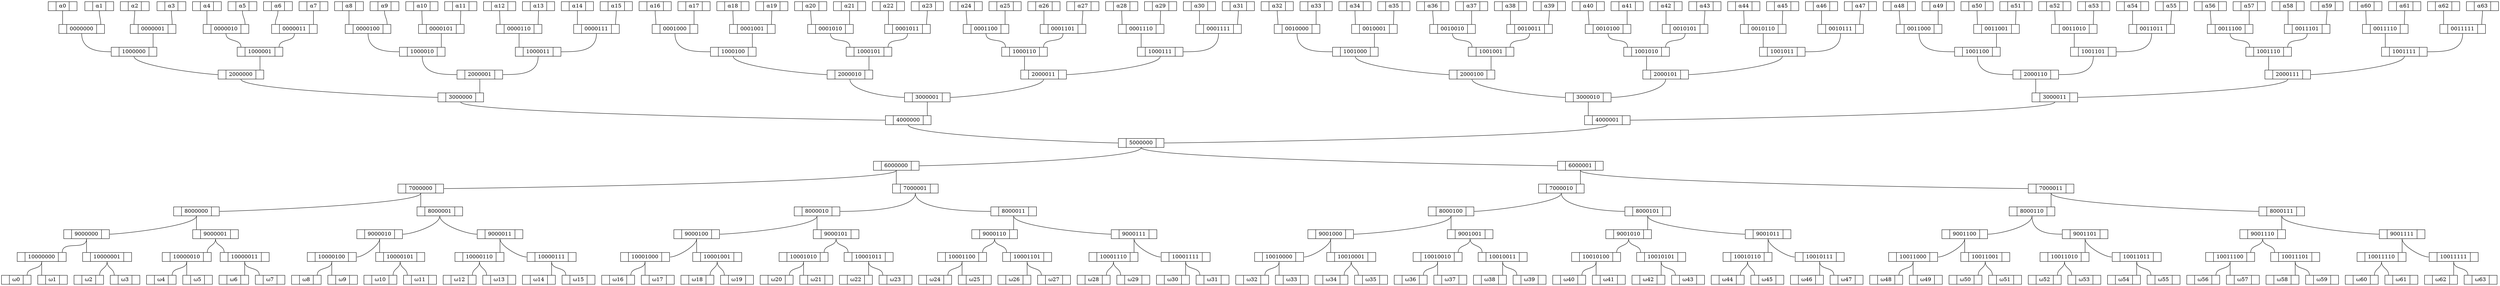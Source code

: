 graph "64 binairy tree general" {
	graph [bb="0,0,6316.5,744"];
	node [height=.1,
		label="\N",
		shape=record
	];
	α000000	 [height=0.33333,
		label="<f0> |<f1> α0|<f2>",
		pos="35.5,732",
		rects="0,720.5,20,743.5 20,720.5,51,743.5 51,720.5,71,743.5",
		width=0.98611];
	0000000	 [height=0.33333,
		label="<f0> |<f1> 0000000|<f2>",
		pos="82.5,672",
		rects="30.5,660.5,50.5,683.5 50.5,660.5,114.5,683.5 114.5,660.5,134.5,683.5",
		width=1.4444];
	α000000:f1 -- 0000000:f0	 [pos="35.5,720 35.5,703.85 40.5,700.15 40.5,684"];
	1000000	 [height=0.33333,
		label="<f0> |<f1> 1000000|<f2>",
		pos="216.5,612",
		rects="164.5,600.5,184.5,623.5 184.5,600.5,248.5,623.5 248.5,600.5,268.5,623.5",
		width=1.4444];
	0000000:f1 -- 1000000:f0	 [pos="82.5,660 82.5,618.15 121.65,612 163.5,612"];
	α000001	 [height=0.33333,
		label="<f0> |<f1> α1|<f2>",
		pos="124.5,732",
		rects="89,720.5,109,743.5 109,720.5,140,743.5 140,720.5,160,743.5",
		width=0.98611];
	α000001:f1 -- 0000000:f2	 [pos="124.5,720 124.5,704 124.5,700 124.5,684"];
	α000010	 [height=0.33333,
		label="<f0> |<f1> α2|<f2>",
		pos="213.5,732",
		rects="178,720.5,198,743.5 198,720.5,229,743.5 229,720.5,249,743.5",
		width=0.98611];
	0000001	 [height=0.33333,
		label="<f0> |<f1> 0000001|<f2>",
		pos="258.5,672",
		rects="206.5,660.5,226.5,683.5 226.5,660.5,290.5,683.5 290.5,660.5,310.5,683.5",
		width=1.4444];
	α000010:f1 -- 0000001:f0	 [pos="213.5,720 213.5,703.94 216.5,700.06 216.5,684"];
	0000001:f1 -- 1000000:f2	 [pos="258.5,660 258.5,644 258.5,640 258.5,624"];
	α000011	 [height=0.33333,
		label="<f0> |<f1> α3|<f2>",
		pos="302.5,732",
		rects="267,720.5,287,743.5 287,720.5,318,743.5 318,720.5,338,743.5",
		width=0.98611];
	α000011:f1 -- 0000001:f2	 [pos="302.5,720 302.5,703.98 300.5,700.02 300.5,684"];
	α000100	 [height=0.33333,
		label="<f0> |<f1> α4|<f2>",
		pos="391.5,732",
		rects="356,720.5,376,743.5 376,720.5,407,743.5 407,720.5,427,743.5",
		width=0.98611];
	0000010	 [height=0.33333,
		label="<f0> |<f1> 0000010|<f2>",
		pos="438.5,672",
		rects="386.5,660.5,406.5,683.5 406.5,660.5,470.5,683.5 470.5,660.5,490.5,683.5",
		width=1.4444];
	α000100:f1 -- 0000010:f0	 [pos="391.5,720 391.5,703.85 396.5,700.15 396.5,684"];
	1000001	 [height=0.33333,
		label="<f0> |<f1> 1000001|<f2>",
		pos="525.5,612",
		rects="473.5,600.5,493.5,623.5 493.5,600.5,557.5,623.5 557.5,600.5,577.5,623.5",
		width=1.4444];
	0000010:f1 -- 1000001:f0	 [pos="438.5,660 438.5,634.39 483.5,649.61 483.5,624"];
	α000101	 [height=0.33333,
		label="<f0> |<f1> α5|<f2>",
		pos="480.5,732",
		rects="445,720.5,465,743.5 465,720.5,496,743.5 496,720.5,516,743.5",
		width=0.98611];
	α000101:f1 -- 0000010:f2	 [pos="480.5,720 480.5,704 480.5,700 480.5,684"];
	α000110	 [height=0.33333,
		label="<f0> |<f1> α6|<f2>",
		pos="569.5,732",
		rects="534,720.5,554,743.5 554,720.5,585,743.5 585,720.5,605,743.5",
		width=0.98611];
	0000011	 [height=0.33333,
		label="<f0> |<f1> 0000011|<f2>",
		pos="611.5,672",
		rects="559.5,660.5,579.5,683.5 579.5,660.5,643.5,683.5 643.5,660.5,663.5,683.5",
		width=1.4444];
	α000110:f1 -- 0000011:f0	 [pos="569.5,720 569.5,704 569.5,700 569.5,684"];
	0000011:f1 -- 1000001:f2	 [pos="611.5,660 611.5,634.73 567.5,649.27 567.5,624"];
	α000111	 [height=0.33333,
		label="<f0> |<f1> α7|<f2>",
		pos="658.5,732",
		rects="623,720.5,643,743.5 643,720.5,674,743.5 674,720.5,694,743.5",
		width=0.98611];
	α000111:f1 -- 0000011:f2	 [pos="658.5,720 658.5,703.85 653.5,700.15 653.5,684"];
	α001000	 [height=0.33333,
		label="<f0> |<f1> α8|<f2>",
		pos="747.5,732",
		rects="712,720.5,732,743.5 732,720.5,763,743.5 763,720.5,783,743.5",
		width=0.98611];
	0000100	 [height=0.33333,
		label="<f0> |<f1> 0000100|<f2>",
		pos="794.5,672",
		rects="742.5,660.5,762.5,683.5 762.5,660.5,826.5,683.5 826.5,660.5,846.5,683.5",
		width=1.4444];
	α001000:f1 -- 0000100:f0	 [pos="747.5,720 747.5,703.85 752.5,700.15 752.5,684"];
	1000010	 [height=0.33333,
		label="<f0> |<f1> 1000010|<f2>",
		pos="935.5,612",
		rects="883.5,600.5,903.5,623.5 903.5,600.5,967.5,623.5 967.5,600.5,987.5,623.5",
		width=1.4444];
	0000100:f1 -- 1000010:f0	 [pos="794.5,660 794.5,615.45 837.95,612 882.5,612"];
	α001001	 [height=0.33333,
		label="<f0> |<f1> α9|<f2>",
		pos="836.5,732",
		rects="801,720.5,821,743.5 821,720.5,852,743.5 852,720.5,872,743.5",
		width=0.98611];
	α001001:f1 -- 0000100:f2	 [pos="836.5,720 836.5,704 836.5,700 836.5,684"];
	α001010	 [height=0.33333,
		label="<f0> |<f1> α10|<f2>",
		pos="929.5,732",
		rects="890.5,720.5,910.5,743.5 910.5,720.5,948.5,743.5 948.5,720.5,968.5,743.5",
		width=1.0833];
	0000101	 [height=0.33333,
		label="<f0> |<f1> 0000101|<f2>",
		pos="977.5,672",
		rects="925.5,660.5,945.5,683.5 945.5,660.5,1009.5,683.5 1009.5,660.5,1029.5,683.5",
		width=1.4444];
	α001010:f1 -- 0000101:f0	 [pos="929.5,720 929.5,703.78 935.5,700.22 935.5,684"];
	0000101:f1 -- 1000010:f2	 [pos="977.5,660 977.5,644 977.5,640 977.5,624"];
	α001011	 [height=0.33333,
		label="<f0> |<f1> α11|<f2>",
		pos="1025.5,732",
		rects="986.5,720.5,1006.5,743.5 1006.5,720.5,1044.5,743.5 1044.5,720.5,1064.5,743.5",
		width=1.0833];
	α001011:f1 -- 0000101:f2	 [pos="1025.5,720 1025.5,703.78 1019.5,700.22 1019.5,684"];
	α001100	 [height=0.33333,
		label="<f0> |<f1> α12|<f2>",
		pos="1121.5,732",
		rects="1082.5,720.5,1102.5,743.5 1102.5,720.5,1140.5,743.5 1140.5,720.5,1160.5,743.5",
		width=1.0833];
	0000110	 [height=0.33333,
		label="<f0> |<f1> 0000110|<f2>",
		pos="1169.5,672",
		rects="1117.5,660.5,1137.5,683.5 1137.5,660.5,1201.5,683.5 1201.5,660.5,1221.5,683.5",
		width=1.4444];
	α001100:f1 -- 0000110:f0	 [pos="1121.5,720 1121.5,703.78 1127.5,700.22 1127.5,684"];
	1000011	 [height=0.33333,
		label="<f0> |<f1> 1000011|<f2>",
		pos="1211.5,612",
		rects="1159.5,600.5,1179.5,623.5 1179.5,600.5,1243.5,623.5 1243.5,600.5,1263.5,623.5",
		width=1.4444];
	0000110:f1 -- 1000011:f0	 [pos="1169.5,660 1169.5,644 1169.5,640 1169.5,624"];
	α001101	 [height=0.33333,
		label="<f0> |<f1> α13|<f2>",
		pos="1217.5,732",
		rects="1178.5,720.5,1198.5,743.5 1198.5,720.5,1236.5,743.5 1236.5,720.5,1256.5,743.5",
		width=1.0833];
	α001101:f1 -- 0000110:f2	 [pos="1217.5,720 1217.5,703.78 1211.5,700.22 1211.5,684"];
	α001110	 [height=0.33333,
		label="<f0> |<f1> α14|<f2>",
		pos="1313.5,732",
		rects="1274.5,720.5,1294.5,743.5 1294.5,720.5,1332.5,743.5 1332.5,720.5,1352.5,743.5",
		width=1.0833];
	0000111	 [height=0.33333,
		label="<f0> |<f1> 0000111|<f2>",
		pos="1355.5,672",
		rects="1303.5,660.5,1323.5,683.5 1323.5,660.5,1387.5,683.5 1387.5,660.5,1407.5,683.5",
		width=1.4444];
	α001110:f1 -- 0000111:f0	 [pos="1313.5,720 1313.5,704 1313.5,700 1313.5,684"];
	0000111:f1 -- 1000011:f2	 [pos="1355.5,660 1355.5,614.27 1310.2,612 1264.5,612"];
	α001111	 [height=0.33333,
		label="<f0> |<f1> α15|<f2>",
		pos="1409.5,732",
		rects="1370.5,720.5,1390.5,743.5 1390.5,720.5,1428.5,743.5 1428.5,720.5,1448.5,743.5",
		width=1.0833];
	α001111:f1 -- 0000111:f2	 [pos="1409.5,720 1409.5,703.13 1397.5,700.87 1397.5,684"];
	α010000	 [height=0.33333,
		label="<f0> |<f1> α16|<f2>",
		pos="1505.5,732",
		rects="1466.5,720.5,1486.5,743.5 1486.5,720.5,1524.5,743.5 1524.5,720.5,1544.5,743.5",
		width=1.0833];
	0001000	 [height=0.33333,
		label="<f0> |<f1> 0001000|<f2>",
		pos="1559.5,672",
		rects="1507.5,660.5,1527.5,683.5 1527.5,660.5,1591.5,683.5 1591.5,660.5,1611.5,683.5",
		width=1.4444];
	α010000:f1 -- 0001000:f0	 [pos="1505.5,720 1505.5,703.13 1517.5,700.87 1517.5,684"];
	1000100	 [height=0.33333,
		label="<f0> |<f1> 1000100|<f2>",
		pos="1703.5,612",
		rects="1651.5,600.5,1671.5,623.5 1671.5,600.5,1735.5,623.5 1735.5,600.5,1755.5,623.5",
		width=1.4444];
	0001000:f1 -- 1000100:f0	 [pos="1559.5,660 1559.5,614.27 1604.8,612 1650.5,612"];
	α010001	 [height=0.33333,
		label="<f0> |<f1> α17|<f2>",
		pos="1601.5,732",
		rects="1562.5,720.5,1582.5,743.5 1582.5,720.5,1620.5,743.5 1620.5,720.5,1640.5,743.5",
		width=1.0833];
	α010001:f1 -- 0001000:f2	 [pos="1601.5,720 1601.5,704 1601.5,700 1601.5,684"];
	α010010	 [height=0.33333,
		label="<f0> |<f1> α18|<f2>",
		pos="1697.5,732",
		rects="1658.5,720.5,1678.5,743.5 1678.5,720.5,1716.5,743.5 1716.5,720.5,1736.5,743.5",
		width=1.0833];
	0001001	 [height=0.33333,
		label="<f0> |<f1> 0001001|<f2>",
		pos="1745.5,672",
		rects="1693.5,660.5,1713.5,683.5 1713.5,660.5,1777.5,683.5 1777.5,660.5,1797.5,683.5",
		width=1.4444];
	α010010:f1 -- 0001001:f0	 [pos="1697.5,720 1697.5,703.78 1703.5,700.22 1703.5,684"];
	0001001:f1 -- 1000100:f2	 [pos="1745.5,660 1745.5,644 1745.5,640 1745.5,624"];
	α010011	 [height=0.33333,
		label="<f0> |<f1> α19|<f2>",
		pos="1793.5,732",
		rects="1754.5,720.5,1774.5,743.5 1774.5,720.5,1812.5,743.5 1812.5,720.5,1832.5,743.5",
		width=1.0833];
	α010011:f1 -- 0001001:f2	 [pos="1793.5,720 1793.5,703.78 1787.5,700.22 1787.5,684"];
	α010100	 [height=0.33333,
		label="<f0> |<f1> α20|<f2>",
		pos="1889.5,732",
		rects="1850.5,720.5,1870.5,743.5 1870.5,720.5,1908.5,743.5 1908.5,720.5,1928.5,743.5",
		width=1.0833];
	0001010	 [height=0.33333,
		label="<f0> |<f1> 0001010|<f2>",
		pos="1943.5,672",
		rects="1891.5,660.5,1911.5,683.5 1911.5,660.5,1975.5,683.5 1975.5,660.5,1995.5,683.5",
		width=1.4444];
	α010100:f1 -- 0001010:f0	 [pos="1889.5,720 1889.5,703.13 1901.5,700.87 1901.5,684"];
	1000101	 [height=0.33333,
		label="<f0> |<f1> 1000101|<f2>",
		pos="2033.5,612",
		rects="1981.5,600.5,2001.5,623.5 2001.5,600.5,2065.5,623.5 2065.5,600.5,2085.5,623.5",
		width=1.4444];
	0001010:f1 -- 1000101:f0	 [pos="1943.5,660 1943.5,633.33 1991.5,650.67 1991.5,624"];
	α010101	 [height=0.33333,
		label="<f0> |<f1> α21|<f2>",
		pos="1985.5,732",
		rects="1946.5,720.5,1966.5,743.5 1966.5,720.5,2004.5,743.5 2004.5,720.5,2024.5,743.5",
		width=1.0833];
	α010101:f1 -- 0001010:f2	 [pos="1985.5,720 1985.5,704 1985.5,700 1985.5,684"];
	α010110	 [height=0.33333,
		label="<f0> |<f1> α22|<f2>",
		pos="2081.5,732",
		rects="2042.5,720.5,2062.5,743.5 2062.5,720.5,2100.5,743.5 2100.5,720.5,2120.5,743.5",
		width=1.0833];
	0001011	 [height=0.33333,
		label="<f0> |<f1> 0001011|<f2>",
		pos="2123.5,672",
		rects="2071.5,660.5,2091.5,683.5 2091.5,660.5,2155.5,683.5 2155.5,660.5,2175.5,683.5",
		width=1.4444];
	α010110:f1 -- 0001011:f0	 [pos="2081.5,720 2081.5,704 2081.5,700 2081.5,684"];
	0001011:f1 -- 1000101:f2	 [pos="2123.5,660 2123.5,633.33 2075.5,650.67 2075.5,624"];
	α010111	 [height=0.33333,
		label="<f0> |<f1> α23|<f2>",
		pos="2177.5,732",
		rects="2138.5,720.5,2158.5,743.5 2158.5,720.5,2196.5,743.5 2196.5,720.5,2216.5,743.5",
		width=1.0833];
	α010111:f1 -- 0001011:f2	 [pos="2177.5,720 2177.5,703.13 2165.5,700.87 2165.5,684"];
	α011000	 [height=0.33333,
		label="<f0> |<f1> α24|<f2>",
		pos="2273.5,732",
		rects="2234.5,720.5,2254.5,743.5 2254.5,720.5,2292.5,743.5 2292.5,720.5,2312.5,743.5",
		width=1.0833];
	0001100	 [height=0.33333,
		label="<f0> |<f1> 0001100|<f2>",
		pos="2327.5,672",
		rects="2275.5,660.5,2295.5,683.5 2295.5,660.5,2359.5,683.5 2359.5,660.5,2379.5,683.5",
		width=1.4444];
	α011000:f1 -- 0001100:f0	 [pos="2273.5,720 2273.5,703.13 2285.5,700.87 2285.5,684"];
	1000110	 [height=0.33333,
		label="<f0> |<f1> 1000110|<f2>",
		pos="2417.5,612",
		rects="2365.5,600.5,2385.5,623.5 2385.5,600.5,2449.5,623.5 2449.5,600.5,2469.5,623.5",
		width=1.4444];
	0001100:f1 -- 1000110:f0	 [pos="2327.5,660 2327.5,633.33 2375.5,650.67 2375.5,624"];
	α011001	 [height=0.33333,
		label="<f0> |<f1> α25|<f2>",
		pos="2369.5,732",
		rects="2330.5,720.5,2350.5,743.5 2350.5,720.5,2388.5,743.5 2388.5,720.5,2408.5,743.5",
		width=1.0833];
	α011001:f1 -- 0001100:f2	 [pos="2369.5,720 2369.5,704 2369.5,700 2369.5,684"];
	α011010	 [height=0.33333,
		label="<f0> |<f1> α26|<f2>",
		pos="2465.5,732",
		rects="2426.5,720.5,2446.5,743.5 2446.5,720.5,2484.5,743.5 2484.5,720.5,2504.5,743.5",
		width=1.0833];
	0001101	 [height=0.33333,
		label="<f0> |<f1> 0001101|<f2>",
		pos="2507.5,672",
		rects="2455.5,660.5,2475.5,683.5 2475.5,660.5,2539.5,683.5 2539.5,660.5,2559.5,683.5",
		width=1.4444];
	α011010:f1 -- 0001101:f0	 [pos="2465.5,720 2465.5,704 2465.5,700 2465.5,684"];
	0001101:f1 -- 1000110:f2	 [pos="2507.5,660 2507.5,633.33 2459.5,650.67 2459.5,624"];
	α011011	 [height=0.33333,
		label="<f0> |<f1> α27|<f2>",
		pos="2561.5,732",
		rects="2522.5,720.5,2542.5,743.5 2542.5,720.5,2580.5,743.5 2580.5,720.5,2600.5,743.5",
		width=1.0833];
	α011011:f1 -- 0001101:f2	 [pos="2561.5,720 2561.5,703.13 2549.5,700.87 2549.5,684"];
	α011100	 [height=0.33333,
		label="<f0> |<f1> α28|<f2>",
		pos="2657.5,732",
		rects="2618.5,720.5,2638.5,743.5 2638.5,720.5,2676.5,743.5 2676.5,720.5,2696.5,743.5",
		width=1.0833];
	0001110	 [height=0.33333,
		label="<f0> |<f1> 0001110|<f2>",
		pos="2705.5,672",
		rects="2653.5,660.5,2673.5,683.5 2673.5,660.5,2737.5,683.5 2737.5,660.5,2757.5,683.5",
		width=1.4444];
	α011100:f1 -- 0001110:f0	 [pos="2657.5,720 2657.5,703.78 2663.5,700.22 2663.5,684"];
	1000111	 [height=0.33333,
		label="<f0> |<f1> 1000111|<f2>",
		pos="2747.5,612",
		rects="2695.5,600.5,2715.5,623.5 2715.5,600.5,2779.5,623.5 2779.5,600.5,2799.5,623.5",
		width=1.4444];
	0001110:f1 -- 1000111:f0	 [pos="2705.5,660 2705.5,644 2705.5,640 2705.5,624"];
	α011101	 [height=0.33333,
		label="<f0> |<f1> α29|<f2>",
		pos="2753.5,732",
		rects="2714.5,720.5,2734.5,743.5 2734.5,720.5,2772.5,743.5 2772.5,720.5,2792.5,743.5",
		width=1.0833];
	α011101:f1 -- 0001110:f2	 [pos="2753.5,720 2753.5,703.78 2747.5,700.22 2747.5,684"];
	α011110	 [height=0.33333,
		label="<f0> |<f1> α30|<f2>",
		pos="2849.5,732",
		rects="2810.5,720.5,2830.5,743.5 2830.5,720.5,2868.5,743.5 2868.5,720.5,2888.5,743.5",
		width=1.0833];
	0001111	 [height=0.33333,
		label="<f0> |<f1> 0001111|<f2>",
		pos="2891.5,672",
		rects="2839.5,660.5,2859.5,683.5 2859.5,660.5,2923.5,683.5 2923.5,660.5,2943.5,683.5",
		width=1.4444];
	α011110:f1 -- 0001111:f0	 [pos="2849.5,720 2849.5,704 2849.5,700 2849.5,684"];
	0001111:f1 -- 1000111:f2	 [pos="2891.5,660 2891.5,614.27 2846.2,612 2800.5,612"];
	α011111	 [height=0.33333,
		label="<f0> |<f1> α31|<f2>",
		pos="2945.5,732",
		rects="2906.5,720.5,2926.5,743.5 2926.5,720.5,2964.5,743.5 2964.5,720.5,2984.5,743.5",
		width=1.0833];
	α011111:f1 -- 0001111:f2	 [pos="2945.5,720 2945.5,703.13 2933.5,700.87 2933.5,684"];
	α100000	 [height=0.33333,
		label="<f0> |<f1> α32|<f2>",
		pos="3041.5,732",
		rects="3002.5,720.5,3022.5,743.5 3022.5,720.5,3060.5,743.5 3060.5,720.5,3080.5,743.5",
		width=1.0833];
	0010000	 [height=0.33333,
		label="<f0> |<f1> 0010000|<f2>",
		pos="3095.5,672",
		rects="3043.5,660.5,3063.5,683.5 3063.5,660.5,3127.5,683.5 3127.5,660.5,3147.5,683.5",
		width=1.4444];
	α100000:f1 -- 0010000:f0	 [pos="3041.5,720 3041.5,703.13 3053.5,700.87 3053.5,684"];
	1001000	 [height=0.33333,
		label="<f0> |<f1> 1001000|<f2>",
		pos="3239.5,612",
		rects="3187.5,600.5,3207.5,623.5 3207.5,600.5,3271.5,623.5 3271.5,600.5,3291.5,623.5",
		width=1.4444];
	0010000:f1 -- 1001000:f0	 [pos="3095.5,660 3095.5,614.27 3140.8,612 3186.5,612"];
	α100001	 [height=0.33333,
		label="<f0> |<f1> α33|<f2>",
		pos="3137.5,732",
		rects="3098.5,720.5,3118.5,743.5 3118.5,720.5,3156.5,743.5 3156.5,720.5,3176.5,743.5",
		width=1.0833];
	α100001:f1 -- 0010000:f2	 [pos="3137.5,720 3137.5,704 3137.5,700 3137.5,684"];
	α100010	 [height=0.33333,
		label="<f0> |<f1> α34|<f2>",
		pos="3233.5,732",
		rects="3194.5,720.5,3214.5,743.5 3214.5,720.5,3252.5,743.5 3252.5,720.5,3272.5,743.5",
		width=1.0833];
	0010001	 [height=0.33333,
		label="<f0> |<f1> 0010001|<f2>",
		pos="3281.5,672",
		rects="3229.5,660.5,3249.5,683.5 3249.5,660.5,3313.5,683.5 3313.5,660.5,3333.5,683.5",
		width=1.4444];
	α100010:f1 -- 0010001:f0	 [pos="3233.5,720 3233.5,703.78 3239.5,700.22 3239.5,684"];
	0010001:f1 -- 1001000:f2	 [pos="3281.5,660 3281.5,644 3281.5,640 3281.5,624"];
	α100011	 [height=0.33333,
		label="<f0> |<f1> α35|<f2>",
		pos="3329.5,732",
		rects="3290.5,720.5,3310.5,743.5 3310.5,720.5,3348.5,743.5 3348.5,720.5,3368.5,743.5",
		width=1.0833];
	α100011:f1 -- 0010001:f2	 [pos="3329.5,720 3329.5,703.78 3323.5,700.22 3323.5,684"];
	α100100	 [height=0.33333,
		label="<f0> |<f1> α36|<f2>",
		pos="3425.5,732",
		rects="3386.5,720.5,3406.5,743.5 3406.5,720.5,3444.5,743.5 3444.5,720.5,3464.5,743.5",
		width=1.0833];
	0010010	 [height=0.33333,
		label="<f0> |<f1> 0010010|<f2>",
		pos="3479.5,672",
		rects="3427.5,660.5,3447.5,683.5 3447.5,660.5,3511.5,683.5 3511.5,660.5,3531.5,683.5",
		width=1.4444];
	α100100:f1 -- 0010010:f0	 [pos="3425.5,720 3425.5,703.13 3437.5,700.87 3437.5,684"];
	1001001	 [height=0.33333,
		label="<f0> |<f1> 1001001|<f2>",
		pos="3569.5,612",
		rects="3517.5,600.5,3537.5,623.5 3537.5,600.5,3601.5,623.5 3601.5,600.5,3621.5,623.5",
		width=1.4444];
	0010010:f1 -- 1001001:f0	 [pos="3479.5,660 3479.5,633.33 3527.5,650.67 3527.5,624"];
	α100101	 [height=0.33333,
		label="<f0> |<f1> α37|<f2>",
		pos="3521.5,732",
		rects="3482.5,720.5,3502.5,743.5 3502.5,720.5,3540.5,743.5 3540.5,720.5,3560.5,743.5",
		width=1.0833];
	α100101:f1 -- 0010010:f2	 [pos="3521.5,720 3521.5,704 3521.5,700 3521.5,684"];
	α100110	 [height=0.33333,
		label="<f0> |<f1> α38|<f2>",
		pos="3617.5,732",
		rects="3578.5,720.5,3598.5,743.5 3598.5,720.5,3636.5,743.5 3636.5,720.5,3656.5,743.5",
		width=1.0833];
	0010011	 [height=0.33333,
		label="<f0> |<f1> 0010011|<f2>",
		pos="3659.5,672",
		rects="3607.5,660.5,3627.5,683.5 3627.5,660.5,3691.5,683.5 3691.5,660.5,3711.5,683.5",
		width=1.4444];
	α100110:f1 -- 0010011:f0	 [pos="3617.5,720 3617.5,704 3617.5,700 3617.5,684"];
	0010011:f1 -- 1001001:f2	 [pos="3659.5,660 3659.5,633.33 3611.5,650.67 3611.5,624"];
	α100111	 [height=0.33333,
		label="<f0> |<f1> α39|<f2>",
		pos="3713.5,732",
		rects="3674.5,720.5,3694.5,743.5 3694.5,720.5,3732.5,743.5 3732.5,720.5,3752.5,743.5",
		width=1.0833];
	α100111:f1 -- 0010011:f2	 [pos="3713.5,720 3713.5,703.13 3701.5,700.87 3701.5,684"];
	α101000	 [height=0.33333,
		label="<f0> |<f1> α40|<f2>",
		pos="3809.5,732",
		rects="3770.5,720.5,3790.5,743.5 3790.5,720.5,3828.5,743.5 3828.5,720.5,3848.5,743.5",
		width=1.0833];
	0010100	 [height=0.33333,
		label="<f0> |<f1> 0010100|<f2>",
		pos="3863.5,672",
		rects="3811.5,660.5,3831.5,683.5 3831.5,660.5,3895.5,683.5 3895.5,660.5,3915.5,683.5",
		width=1.4444];
	α101000:f1 -- 0010100:f0	 [pos="3809.5,720 3809.5,703.13 3821.5,700.87 3821.5,684"];
	1001010	 [height=0.33333,
		label="<f0> |<f1> 1001010|<f2>",
		pos="3953.5,612",
		rects="3901.5,600.5,3921.5,623.5 3921.5,600.5,3985.5,623.5 3985.5,600.5,4005.5,623.5",
		width=1.4444];
	0010100:f1 -- 1001010:f0	 [pos="3863.5,660 3863.5,633.33 3911.5,650.67 3911.5,624"];
	α101001	 [height=0.33333,
		label="<f0> |<f1> α41|<f2>",
		pos="3905.5,732",
		rects="3866.5,720.5,3886.5,743.5 3886.5,720.5,3924.5,743.5 3924.5,720.5,3944.5,743.5",
		width=1.0833];
	α101001:f1 -- 0010100:f2	 [pos="3905.5,720 3905.5,704 3905.5,700 3905.5,684"];
	α101010	 [height=0.33333,
		label="<f0> |<f1> α42|<f2>",
		pos="4001.5,732",
		rects="3962.5,720.5,3982.5,743.5 3982.5,720.5,4020.5,743.5 4020.5,720.5,4040.5,743.5",
		width=1.0833];
	0010101	 [height=0.33333,
		label="<f0> |<f1> 0010101|<f2>",
		pos="4043.5,672",
		rects="3991.5,660.5,4011.5,683.5 4011.5,660.5,4075.5,683.5 4075.5,660.5,4095.5,683.5",
		width=1.4444];
	α101010:f1 -- 0010101:f0	 [pos="4001.5,720 4001.5,704 4001.5,700 4001.5,684"];
	0010101:f1 -- 1001010:f2	 [pos="4043.5,660 4043.5,633.33 3995.5,650.67 3995.5,624"];
	α101011	 [height=0.33333,
		label="<f0> |<f1> α43|<f2>",
		pos="4097.5,732",
		rects="4058.5,720.5,4078.5,743.5 4078.5,720.5,4116.5,743.5 4116.5,720.5,4136.5,743.5",
		width=1.0833];
	α101011:f1 -- 0010101:f2	 [pos="4097.5,720 4097.5,703.13 4085.5,700.87 4085.5,684"];
	α101100	 [height=0.33333,
		label="<f0> |<f1> α44|<f2>",
		pos="4193.5,732",
		rects="4154.5,720.5,4174.5,743.5 4174.5,720.5,4212.5,743.5 4212.5,720.5,4232.5,743.5",
		width=1.0833];
	0010110	 [height=0.33333,
		label="<f0> |<f1> 0010110|<f2>",
		pos="4241.5,672",
		rects="4189.5,660.5,4209.5,683.5 4209.5,660.5,4273.5,683.5 4273.5,660.5,4293.5,683.5",
		width=1.4444];
	α101100:f1 -- 0010110:f0	 [pos="4193.5,720 4193.5,703.78 4199.5,700.22 4199.5,684"];
	1001011	 [height=0.33333,
		label="<f0> |<f1> 1001011|<f2>",
		pos="4283.5,612",
		rects="4231.5,600.5,4251.5,623.5 4251.5,600.5,4315.5,623.5 4315.5,600.5,4335.5,623.5",
		width=1.4444];
	0010110:f1 -- 1001011:f0	 [pos="4241.5,660 4241.5,644 4241.5,640 4241.5,624"];
	α101101	 [height=0.33333,
		label="<f0> |<f1> α45|<f2>",
		pos="4289.5,732",
		rects="4250.5,720.5,4270.5,743.5 4270.5,720.5,4308.5,743.5 4308.5,720.5,4328.5,743.5",
		width=1.0833];
	α101101:f1 -- 0010110:f2	 [pos="4289.5,720 4289.5,703.78 4283.5,700.22 4283.5,684"];
	α101110	 [height=0.33333,
		label="<f0> |<f1> α46|<f2>",
		pos="4385.5,732",
		rects="4346.5,720.5,4366.5,743.5 4366.5,720.5,4404.5,743.5 4404.5,720.5,4424.5,743.5",
		width=1.0833];
	0010111	 [height=0.33333,
		label="<f0> |<f1> 0010111|<f2>",
		pos="4427.5,672",
		rects="4375.5,660.5,4395.5,683.5 4395.5,660.5,4459.5,683.5 4459.5,660.5,4479.5,683.5",
		width=1.4444];
	α101110:f1 -- 0010111:f0	 [pos="4385.5,720 4385.5,704 4385.5,700 4385.5,684"];
	0010111:f1 -- 1001011:f2	 [pos="4427.5,660 4427.5,614.27 4382.2,612 4336.5,612"];
	α101111	 [height=0.33333,
		label="<f0> |<f1> α47|<f2>",
		pos="4481.5,732",
		rects="4442.5,720.5,4462.5,743.5 4462.5,720.5,4500.5,743.5 4500.5,720.5,4520.5,743.5",
		width=1.0833];
	α101111:f1 -- 0010111:f2	 [pos="4481.5,720 4481.5,703.13 4469.5,700.87 4469.5,684"];
	α110000	 [height=0.33333,
		label="<f0> |<f1> α48|<f2>",
		pos="4577.5,732",
		rects="4538.5,720.5,4558.5,743.5 4558.5,720.5,4596.5,743.5 4596.5,720.5,4616.5,743.5",
		width=1.0833];
	0011000	 [height=0.33333,
		label="<f0> |<f1> 0011000|<f2>",
		pos="4631.5,672",
		rects="4579.5,660.5,4599.5,683.5 4599.5,660.5,4663.5,683.5 4663.5,660.5,4683.5,683.5",
		width=1.4444];
	α110000:f1 -- 0011000:f0	 [pos="4577.5,720 4577.5,703.13 4589.5,700.87 4589.5,684"];
	1001100	 [height=0.33333,
		label="<f0> |<f1> 1001100|<f2>",
		pos="4775.5,612",
		rects="4723.5,600.5,4743.5,623.5 4743.5,600.5,4807.5,623.5 4807.5,600.5,4827.5,623.5",
		width=1.4444];
	0011000:f1 -- 1001100:f0	 [pos="4631.5,660 4631.5,614.27 4676.8,612 4722.5,612"];
	α110001	 [height=0.33333,
		label="<f0> |<f1> α49|<f2>",
		pos="4673.5,732",
		rects="4634.5,720.5,4654.5,743.5 4654.5,720.5,4692.5,743.5 4692.5,720.5,4712.5,743.5",
		width=1.0833];
	α110001:f1 -- 0011000:f2	 [pos="4673.5,720 4673.5,704 4673.5,700 4673.5,684"];
	α110010	 [height=0.33333,
		label="<f0> |<f1> α50|<f2>",
		pos="4769.5,732",
		rects="4730.5,720.5,4750.5,743.5 4750.5,720.5,4788.5,743.5 4788.5,720.5,4808.5,743.5",
		width=1.0833];
	0011001	 [height=0.33333,
		label="<f0> |<f1> 0011001|<f2>",
		pos="4817.5,672",
		rects="4765.5,660.5,4785.5,683.5 4785.5,660.5,4849.5,683.5 4849.5,660.5,4869.5,683.5",
		width=1.4444];
	α110010:f1 -- 0011001:f0	 [pos="4769.5,720 4769.5,703.78 4775.5,700.22 4775.5,684"];
	0011001:f1 -- 1001100:f2	 [pos="4817.5,660 4817.5,644 4817.5,640 4817.5,624"];
	α110011	 [height=0.33333,
		label="<f0> |<f1> α51|<f2>",
		pos="4865.5,732",
		rects="4826.5,720.5,4846.5,743.5 4846.5,720.5,4884.5,743.5 4884.5,720.5,4904.5,743.5",
		width=1.0833];
	α110011:f1 -- 0011001:f2	 [pos="4865.5,720 4865.5,703.78 4859.5,700.22 4859.5,684"];
	α110100	 [height=0.33333,
		label="<f0> |<f1> α52|<f2>",
		pos="4961.5,732",
		rects="4922.5,720.5,4942.5,743.5 4942.5,720.5,4980.5,743.5 4980.5,720.5,5000.5,743.5",
		width=1.0833];
	0011010	 [height=0.33333,
		label="<f0> |<f1> 0011010|<f2>",
		pos="5009.5,672",
		rects="4957.5,660.5,4977.5,683.5 4977.5,660.5,5041.5,683.5 5041.5,660.5,5061.5,683.5",
		width=1.4444];
	α110100:f1 -- 0011010:f0	 [pos="4961.5,720 4961.5,703.78 4967.5,700.22 4967.5,684"];
	1001101	 [height=0.33333,
		label="<f0> |<f1> 1001101|<f2>",
		pos="5051.5,612",
		rects="4999.5,600.5,5019.5,623.5 5019.5,600.5,5083.5,623.5 5083.5,600.5,5103.5,623.5",
		width=1.4444];
	0011010:f1 -- 1001101:f0	 [pos="5009.5,660 5009.5,644 5009.5,640 5009.5,624"];
	α110101	 [height=0.33333,
		label="<f0> |<f1> α53|<f2>",
		pos="5057.5,732",
		rects="5018.5,720.5,5038.5,743.5 5038.5,720.5,5076.5,743.5 5076.5,720.5,5096.5,743.5",
		width=1.0833];
	α110101:f1 -- 0011010:f2	 [pos="5057.5,720 5057.5,703.78 5051.5,700.22 5051.5,684"];
	α110110	 [height=0.33333,
		label="<f0> |<f1> α54|<f2>",
		pos="5153.5,732",
		rects="5114.5,720.5,5134.5,743.5 5134.5,720.5,5172.5,743.5 5172.5,720.5,5192.5,743.5",
		width=1.0833];
	0011011	 [height=0.33333,
		label="<f0> |<f1> 0011011|<f2>",
		pos="5195.5,672",
		rects="5143.5,660.5,5163.5,683.5 5163.5,660.5,5227.5,683.5 5227.5,660.5,5247.5,683.5",
		width=1.4444];
	α110110:f1 -- 0011011:f0	 [pos="5153.5,720 5153.5,704 5153.5,700 5153.5,684"];
	0011011:f1 -- 1001101:f2	 [pos="5195.5,660 5195.5,614.27 5150.2,612 5104.5,612"];
	α110111	 [height=0.33333,
		label="<f0> |<f1> α55|<f2>",
		pos="5249.5,732",
		rects="5210.5,720.5,5230.5,743.5 5230.5,720.5,5268.5,743.5 5268.5,720.5,5288.5,743.5",
		width=1.0833];
	α110111:f1 -- 0011011:f2	 [pos="5249.5,720 5249.5,703.13 5237.5,700.87 5237.5,684"];
	α111000	 [height=0.33333,
		label="<f0> |<f1> α56|<f2>",
		pos="5345.5,732",
		rects="5306.5,720.5,5326.5,743.5 5326.5,720.5,5364.5,743.5 5364.5,720.5,5384.5,743.5",
		width=1.0833];
	0011100	 [height=0.33333,
		label="<f0> |<f1> 0011100|<f2>",
		pos="5399.5,672",
		rects="5347.5,660.5,5367.5,683.5 5367.5,660.5,5431.5,683.5 5431.5,660.5,5451.5,683.5",
		width=1.4444];
	α111000:f1 -- 0011100:f0	 [pos="5345.5,720 5345.5,703.13 5357.5,700.87 5357.5,684"];
	1001110	 [height=0.33333,
		label="<f0> |<f1> 1001110|<f2>",
		pos="5489.5,612",
		rects="5437.5,600.5,5457.5,623.5 5457.5,600.5,5521.5,623.5 5521.5,600.5,5541.5,623.5",
		width=1.4444];
	0011100:f1 -- 1001110:f0	 [pos="5399.5,660 5399.5,633.33 5447.5,650.67 5447.5,624"];
	α111001	 [height=0.33333,
		label="<f0> |<f1> α57|<f2>",
		pos="5441.5,732",
		rects="5402.5,720.5,5422.5,743.5 5422.5,720.5,5460.5,743.5 5460.5,720.5,5480.5,743.5",
		width=1.0833];
	α111001:f1 -- 0011100:f2	 [pos="5441.5,720 5441.5,704 5441.5,700 5441.5,684"];
	α111010	 [height=0.33333,
		label="<f0> |<f1> α58|<f2>",
		pos="5537.5,732",
		rects="5498.5,720.5,5518.5,743.5 5518.5,720.5,5556.5,743.5 5556.5,720.5,5576.5,743.5",
		width=1.0833];
	0011101	 [height=0.33333,
		label="<f0> |<f1> 0011101|<f2>",
		pos="5579.5,672",
		rects="5527.5,660.5,5547.5,683.5 5547.5,660.5,5611.5,683.5 5611.5,660.5,5631.5,683.5",
		width=1.4444];
	α111010:f1 -- 0011101:f0	 [pos="5537.5,720 5537.5,704 5537.5,700 5537.5,684"];
	0011101:f1 -- 1001110:f2	 [pos="5579.5,660 5579.5,633.33 5531.5,650.67 5531.5,624"];
	α111011	 [height=0.33333,
		label="<f0> |<f1> α59|<f2>",
		pos="5633.5,732",
		rects="5594.5,720.5,5614.5,743.5 5614.5,720.5,5652.5,743.5 5652.5,720.5,5672.5,743.5",
		width=1.0833];
	α111011:f1 -- 0011101:f2	 [pos="5633.5,720 5633.5,703.13 5621.5,700.87 5621.5,684"];
	α111100	 [height=0.33333,
		label="<f0> |<f1> α60|<f2>",
		pos="5729.5,732",
		rects="5690.5,720.5,5710.5,743.5 5710.5,720.5,5748.5,743.5 5748.5,720.5,5768.5,743.5",
		width=1.0833];
	0011110	 [height=0.33333,
		label="<f0> |<f1> 0011110|<f2>",
		pos="5777.5,672",
		rects="5725.5,660.5,5745.5,683.5 5745.5,660.5,5809.5,683.5 5809.5,660.5,5829.5,683.5",
		width=1.4444];
	α111100:f1 -- 0011110:f0	 [pos="5729.5,720 5729.5,703.78 5735.5,700.22 5735.5,684"];
	1001111	 [height=0.33333,
		label="<f0> |<f1> 1001111|<f2>",
		pos="5819.5,612",
		rects="5767.5,600.5,5787.5,623.5 5787.5,600.5,5851.5,623.5 5851.5,600.5,5871.5,623.5",
		width=1.4444];
	0011110:f1 -- 1001111:f0	 [pos="5777.5,660 5777.5,644 5777.5,640 5777.5,624"];
	α111101	 [height=0.33333,
		label="<f0> |<f1> α61|<f2>",
		pos="5825.5,732",
		rects="5786.5,720.5,5806.5,743.5 5806.5,720.5,5844.5,743.5 5844.5,720.5,5864.5,743.5",
		width=1.0833];
	α111101:f1 -- 0011110:f2	 [pos="5825.5,720 5825.5,703.78 5819.5,700.22 5819.5,684"];
	α111110	 [height=0.33333,
		label="<f0> |<f1> α62|<f2>",
		pos="5921.5,732",
		rects="5882.5,720.5,5902.5,743.5 5902.5,720.5,5940.5,743.5 5940.5,720.5,5960.5,743.5",
		width=1.0833];
	0011111	 [height=0.33333,
		label="<f0> |<f1> 0011111|<f2>",
		pos="5963.5,672",
		rects="5911.5,660.5,5931.5,683.5 5931.5,660.5,5995.5,683.5 5995.5,660.5,6015.5,683.5",
		width=1.4444];
	α111110:f1 -- 0011111:f0	 [pos="5921.5,720 5921.5,704 5921.5,700 5921.5,684"];
	0011111:f1 -- 1001111:f2	 [pos="5963.5,660 5963.5,614.27 5918.2,612 5872.5,612"];
	α111111	 [height=0.33333,
		label="<f0> |<f1> α63|<f2>",
		pos="6017.5,732",
		rects="5978.5,720.5,5998.5,743.5 5998.5,720.5,6036.5,743.5 6036.5,720.5,6056.5,743.5",
		width=1.0833];
	α111111:f1 -- 0011111:f2	 [pos="6017.5,720 6017.5,703.13 6005.5,700.87 6005.5,684"];
	ω000000	 [height=0.33333,
		label="<f0> |<f1> ω0|<f2>",
		pos="168.5,12",
		rects="132,0.5,152,23.5 152,0.5,185,23.5 185,0.5,205,23.5",
		width=1.0139];
	ω000001	 [height=0.33333,
		label="<f0> |<f1> ω1|<f2>",
		pos="259.5,12",
		rects="223,0.5,243,23.5 243,0.5,276,23.5 276,0.5,296,23.5",
		width=1.0139];
	ω000010	 [height=0.33333,
		label="<f0> |<f1> ω2|<f2>",
		pos="350.5,12",
		rects="314,0.5,334,23.5 334,0.5,367,23.5 367,0.5,387,23.5",
		width=1.0139];
	ω000011	 [height=0.33333,
		label="<f0> |<f1> ω3|<f2>",
		pos="441.5,12",
		rects="405,0.5,425,23.5 425,0.5,458,23.5 458,0.5,478,23.5",
		width=1.0139];
	ω000100	 [height=0.33333,
		label="<f0> |<f1> ω4|<f2>",
		pos="532.5,12",
		rects="496,0.5,516,23.5 516,0.5,549,23.5 549,0.5,569,23.5",
		width=1.0139];
	ω000101	 [height=0.33333,
		label="<f0> |<f1> ω5|<f2>",
		pos="623.5,12",
		rects="587,0.5,607,23.5 607,0.5,640,23.5 640,0.5,660,23.5",
		width=1.0139];
	ω000110	 [height=0.33333,
		label="<f0> |<f1> ω6|<f2>",
		pos="714.5,12",
		rects="678,0.5,698,23.5 698,0.5,731,23.5 731,0.5,751,23.5",
		width=1.0139];
	ω000111	 [height=0.33333,
		label="<f0> |<f1> ω7|<f2>",
		pos="805.5,12",
		rects="769,0.5,789,23.5 789,0.5,822,23.5 822,0.5,842,23.5",
		width=1.0139];
	ω001000	 [height=0.33333,
		label="<f0> |<f1> ω8|<f2>",
		pos="896.5,12",
		rects="860,0.5,880,23.5 880,0.5,913,23.5 913,0.5,933,23.5",
		width=1.0139];
	ω001001	 [height=0.33333,
		label="<f0> |<f1> ω9|<f2>",
		pos="987.5,12",
		rects="951,0.5,971,23.5 971,0.5,1004,23.5 1004,0.5,1024,23.5",
		width=1.0139];
	ω001010	 [height=0.33333,
		label="<f0> |<f1> ω10|<f2>",
		pos="1082.5,12",
		rects="1042.5,0.5,1062.5,23.5 1062.5,0.5,1102.5,23.5 1102.5,0.5,1122.5,23.5",
		width=1.1111];
	ω001011	 [height=0.33333,
		label="<f0> |<f1> ω11|<f2>",
		pos="1180.5,12",
		rects="1140.5,0.5,1160.5,23.5 1160.5,0.5,1200.5,23.5 1200.5,0.5,1220.5,23.5",
		width=1.1111];
	ω001100	 [height=0.33333,
		label="<f0> |<f1> ω12|<f2>",
		pos="1278.5,12",
		rects="1238.5,0.5,1258.5,23.5 1258.5,0.5,1298.5,23.5 1298.5,0.5,1318.5,23.5",
		width=1.1111];
	ω001101	 [height=0.33333,
		label="<f0> |<f1> ω13|<f2>",
		pos="1376.5,12",
		rects="1336.5,0.5,1356.5,23.5 1356.5,0.5,1396.5,23.5 1396.5,0.5,1416.5,23.5",
		width=1.1111];
	ω001110	 [height=0.33333,
		label="<f0> |<f1> ω14|<f2>",
		pos="1474.5,12",
		rects="1434.5,0.5,1454.5,23.5 1454.5,0.5,1494.5,23.5 1494.5,0.5,1514.5,23.5",
		width=1.1111];
	ω001111	 [height=0.33333,
		label="<f0> |<f1> ω15|<f2>",
		pos="1572.5,12",
		rects="1532.5,0.5,1552.5,23.5 1552.5,0.5,1592.5,23.5 1592.5,0.5,1612.5,23.5",
		width=1.1111];
	ω010000	 [height=0.33333,
		label="<f0> |<f1> ω16|<f2>",
		pos="1670.5,12",
		rects="1630.5,0.5,1650.5,23.5 1650.5,0.5,1690.5,23.5 1690.5,0.5,1710.5,23.5",
		width=1.1111];
	ω010001	 [height=0.33333,
		label="<f0> |<f1> ω17|<f2>",
		pos="1768.5,12",
		rects="1728.5,0.5,1748.5,23.5 1748.5,0.5,1788.5,23.5 1788.5,0.5,1808.5,23.5",
		width=1.1111];
	ω010010	 [height=0.33333,
		label="<f0> |<f1> ω18|<f2>",
		pos="1866.5,12",
		rects="1826.5,0.5,1846.5,23.5 1846.5,0.5,1886.5,23.5 1886.5,0.5,1906.5,23.5",
		width=1.1111];
	ω010011	 [height=0.33333,
		label="<f0> |<f1> ω19|<f2>",
		pos="1964.5,12",
		rects="1924.5,0.5,1944.5,23.5 1944.5,0.5,1984.5,23.5 1984.5,0.5,2004.5,23.5",
		width=1.1111];
	ω010100	 [height=0.33333,
		label="<f0> |<f1> ω20|<f2>",
		pos="2062.5,12",
		rects="2022.5,0.5,2042.5,23.5 2042.5,0.5,2082.5,23.5 2082.5,0.5,2102.5,23.5",
		width=1.1111];
	ω010101	 [height=0.33333,
		label="<f0> |<f1> ω21|<f2>",
		pos="2160.5,12",
		rects="2120.5,0.5,2140.5,23.5 2140.5,0.5,2180.5,23.5 2180.5,0.5,2200.5,23.5",
		width=1.1111];
	ω010110	 [height=0.33333,
		label="<f0> |<f1> ω22|<f2>",
		pos="2258.5,12",
		rects="2218.5,0.5,2238.5,23.5 2238.5,0.5,2278.5,23.5 2278.5,0.5,2298.5,23.5",
		width=1.1111];
	ω010111	 [height=0.33333,
		label="<f0> |<f1> ω23|<f2>",
		pos="2356.5,12",
		rects="2316.5,0.5,2336.5,23.5 2336.5,0.5,2376.5,23.5 2376.5,0.5,2396.5,23.5",
		width=1.1111];
	ω011000	 [height=0.33333,
		label="<f0> |<f1> ω24|<f2>",
		pos="2454.5,12",
		rects="2414.5,0.5,2434.5,23.5 2434.5,0.5,2474.5,23.5 2474.5,0.5,2494.5,23.5",
		width=1.1111];
	ω011001	 [height=0.33333,
		label="<f0> |<f1> ω25|<f2>",
		pos="2552.5,12",
		rects="2512.5,0.5,2532.5,23.5 2532.5,0.5,2572.5,23.5 2572.5,0.5,2592.5,23.5",
		width=1.1111];
	ω011010	 [height=0.33333,
		label="<f0> |<f1> ω26|<f2>",
		pos="2650.5,12",
		rects="2610.5,0.5,2630.5,23.5 2630.5,0.5,2670.5,23.5 2670.5,0.5,2690.5,23.5",
		width=1.1111];
	ω011011	 [height=0.33333,
		label="<f0> |<f1> ω27|<f2>",
		pos="2748.5,12",
		rects="2708.5,0.5,2728.5,23.5 2728.5,0.5,2768.5,23.5 2768.5,0.5,2788.5,23.5",
		width=1.1111];
	ω011100	 [height=0.33333,
		label="<f0> |<f1> ω28|<f2>",
		pos="2846.5,12",
		rects="2806.5,0.5,2826.5,23.5 2826.5,0.5,2866.5,23.5 2866.5,0.5,2886.5,23.5",
		width=1.1111];
	ω011101	 [height=0.33333,
		label="<f0> |<f1> ω29|<f2>",
		pos="2944.5,12",
		rects="2904.5,0.5,2924.5,23.5 2924.5,0.5,2964.5,23.5 2964.5,0.5,2984.5,23.5",
		width=1.1111];
	ω011110	 [height=0.33333,
		label="<f0> |<f1> ω30|<f2>",
		pos="3042.5,12",
		rects="3002.5,0.5,3022.5,23.5 3022.5,0.5,3062.5,23.5 3062.5,0.5,3082.5,23.5",
		width=1.1111];
	ω011111	 [height=0.33333,
		label="<f0> |<f1> ω31|<f2>",
		pos="3140.5,12",
		rects="3100.5,0.5,3120.5,23.5 3120.5,0.5,3160.5,23.5 3160.5,0.5,3180.5,23.5",
		width=1.1111];
	ω100000	 [height=0.33333,
		label="<f0> |<f1> ω32|<f2>",
		pos="3238.5,12",
		rects="3198.5,0.5,3218.5,23.5 3218.5,0.5,3258.5,23.5 3258.5,0.5,3278.5,23.5",
		width=1.1111];
	ω100001	 [height=0.33333,
		label="<f0> |<f1> ω33|<f2>",
		pos="3336.5,12",
		rects="3296.5,0.5,3316.5,23.5 3316.5,0.5,3356.5,23.5 3356.5,0.5,3376.5,23.5",
		width=1.1111];
	ω100010	 [height=0.33333,
		label="<f0> |<f1> ω34|<f2>",
		pos="3434.5,12",
		rects="3394.5,0.5,3414.5,23.5 3414.5,0.5,3454.5,23.5 3454.5,0.5,3474.5,23.5",
		width=1.1111];
	ω100011	 [height=0.33333,
		label="<f0> |<f1> ω35|<f2>",
		pos="3532.5,12",
		rects="3492.5,0.5,3512.5,23.5 3512.5,0.5,3552.5,23.5 3552.5,0.5,3572.5,23.5",
		width=1.1111];
	ω100100	 [height=0.33333,
		label="<f0> |<f1> ω36|<f2>",
		pos="3630.5,12",
		rects="3590.5,0.5,3610.5,23.5 3610.5,0.5,3650.5,23.5 3650.5,0.5,3670.5,23.5",
		width=1.1111];
	ω100101	 [height=0.33333,
		label="<f0> |<f1> ω37|<f2>",
		pos="3728.5,12",
		rects="3688.5,0.5,3708.5,23.5 3708.5,0.5,3748.5,23.5 3748.5,0.5,3768.5,23.5",
		width=1.1111];
	ω100110	 [height=0.33333,
		label="<f0> |<f1> ω38|<f2>",
		pos="3826.5,12",
		rects="3786.5,0.5,3806.5,23.5 3806.5,0.5,3846.5,23.5 3846.5,0.5,3866.5,23.5",
		width=1.1111];
	ω100111	 [height=0.33333,
		label="<f0> |<f1> ω39|<f2>",
		pos="3924.5,12",
		rects="3884.5,0.5,3904.5,23.5 3904.5,0.5,3944.5,23.5 3944.5,0.5,3964.5,23.5",
		width=1.1111];
	ω101000	 [height=0.33333,
		label="<f0> |<f1> ω40|<f2>",
		pos="4022.5,12",
		rects="3982.5,0.5,4002.5,23.5 4002.5,0.5,4042.5,23.5 4042.5,0.5,4062.5,23.5",
		width=1.1111];
	ω101001	 [height=0.33333,
		label="<f0> |<f1> ω41|<f2>",
		pos="4120.5,12",
		rects="4080.5,0.5,4100.5,23.5 4100.5,0.5,4140.5,23.5 4140.5,0.5,4160.5,23.5",
		width=1.1111];
	ω101010	 [height=0.33333,
		label="<f0> |<f1> ω42|<f2>",
		pos="4218.5,12",
		rects="4178.5,0.5,4198.5,23.5 4198.5,0.5,4238.5,23.5 4238.5,0.5,4258.5,23.5",
		width=1.1111];
	ω101011	 [height=0.33333,
		label="<f0> |<f1> ω43|<f2>",
		pos="4316.5,12",
		rects="4276.5,0.5,4296.5,23.5 4296.5,0.5,4336.5,23.5 4336.5,0.5,4356.5,23.5",
		width=1.1111];
	ω101100	 [height=0.33333,
		label="<f0> |<f1> ω44|<f2>",
		pos="4414.5,12",
		rects="4374.5,0.5,4394.5,23.5 4394.5,0.5,4434.5,23.5 4434.5,0.5,4454.5,23.5",
		width=1.1111];
	ω101101	 [height=0.33333,
		label="<f0> |<f1> ω45|<f2>",
		pos="4512.5,12",
		rects="4472.5,0.5,4492.5,23.5 4492.5,0.5,4532.5,23.5 4532.5,0.5,4552.5,23.5",
		width=1.1111];
	ω101110	 [height=0.33333,
		label="<f0> |<f1> ω46|<f2>",
		pos="4610.5,12",
		rects="4570.5,0.5,4590.5,23.5 4590.5,0.5,4630.5,23.5 4630.5,0.5,4650.5,23.5",
		width=1.1111];
	ω101111	 [height=0.33333,
		label="<f0> |<f1> ω47|<f2>",
		pos="4708.5,12",
		rects="4668.5,0.5,4688.5,23.5 4688.5,0.5,4728.5,23.5 4728.5,0.5,4748.5,23.5",
		width=1.1111];
	ω110000	 [height=0.33333,
		label="<f0> |<f1> ω48|<f2>",
		pos="4806.5,12",
		rects="4766.5,0.5,4786.5,23.5 4786.5,0.5,4826.5,23.5 4826.5,0.5,4846.5,23.5",
		width=1.1111];
	ω110001	 [height=0.33333,
		label="<f0> |<f1> ω49|<f2>",
		pos="4904.5,12",
		rects="4864.5,0.5,4884.5,23.5 4884.5,0.5,4924.5,23.5 4924.5,0.5,4944.5,23.5",
		width=1.1111];
	ω110010	 [height=0.33333,
		label="<f0> |<f1> ω50|<f2>",
		pos="5002.5,12",
		rects="4962.5,0.5,4982.5,23.5 4982.5,0.5,5022.5,23.5 5022.5,0.5,5042.5,23.5",
		width=1.1111];
	ω110011	 [height=0.33333,
		label="<f0> |<f1> ω51|<f2>",
		pos="5100.5,12",
		rects="5060.5,0.5,5080.5,23.5 5080.5,0.5,5120.5,23.5 5120.5,0.5,5140.5,23.5",
		width=1.1111];
	ω110100	 [height=0.33333,
		label="<f0> |<f1> ω52|<f2>",
		pos="5198.5,12",
		rects="5158.5,0.5,5178.5,23.5 5178.5,0.5,5218.5,23.5 5218.5,0.5,5238.5,23.5",
		width=1.1111];
	ω110101	 [height=0.33333,
		label="<f0> |<f1> ω53|<f2>",
		pos="5296.5,12",
		rects="5256.5,0.5,5276.5,23.5 5276.5,0.5,5316.5,23.5 5316.5,0.5,5336.5,23.5",
		width=1.1111];
	ω110110	 [height=0.33333,
		label="<f0> |<f1> ω54|<f2>",
		pos="5394.5,12",
		rects="5354.5,0.5,5374.5,23.5 5374.5,0.5,5414.5,23.5 5414.5,0.5,5434.5,23.5",
		width=1.1111];
	ω110111	 [height=0.33333,
		label="<f0> |<f1> ω55|<f2>",
		pos="5492.5,12",
		rects="5452.5,0.5,5472.5,23.5 5472.5,0.5,5512.5,23.5 5512.5,0.5,5532.5,23.5",
		width=1.1111];
	ω111000	 [height=0.33333,
		label="<f0> |<f1> ω56|<f2>",
		pos="5590.5,12",
		rects="5550.5,0.5,5570.5,23.5 5570.5,0.5,5610.5,23.5 5610.5,0.5,5630.5,23.5",
		width=1.1111];
	ω111001	 [height=0.33333,
		label="<f0> |<f1> ω57|<f2>",
		pos="5688.5,12",
		rects="5648.5,0.5,5668.5,23.5 5668.5,0.5,5708.5,23.5 5708.5,0.5,5728.5,23.5",
		width=1.1111];
	ω111010	 [height=0.33333,
		label="<f0> |<f1> ω58|<f2>",
		pos="5786.5,12",
		rects="5746.5,0.5,5766.5,23.5 5766.5,0.5,5806.5,23.5 5806.5,0.5,5826.5,23.5",
		width=1.1111];
	ω111011	 [height=0.33333,
		label="<f0> |<f1> ω59|<f2>",
		pos="5884.5,12",
		rects="5844.5,0.5,5864.5,23.5 5864.5,0.5,5904.5,23.5 5904.5,0.5,5924.5,23.5",
		width=1.1111];
	ω111100	 [height=0.33333,
		label="<f0> |<f1> ω60|<f2>",
		pos="5982.5,12",
		rects="5942.5,0.5,5962.5,23.5 5962.5,0.5,6002.5,23.5 6002.5,0.5,6022.5,23.5",
		width=1.1111];
	ω111101	 [height=0.33333,
		label="<f0> |<f1> ω61|<f2>",
		pos="6080.5,12",
		rects="6040.5,0.5,6060.5,23.5 6060.5,0.5,6100.5,23.5 6100.5,0.5,6120.5,23.5",
		width=1.1111];
	ω111110	 [height=0.33333,
		label="<f0> |<f1> ω62|<f2>",
		pos="6178.5,12",
		rects="6138.5,0.5,6158.5,23.5 6158.5,0.5,6198.5,23.5 6198.5,0.5,6218.5,23.5",
		width=1.1111];
	ω111111	 [height=0.33333,
		label="<f0> |<f1> ω63|<f2>",
		pos="6276.5,12",
		rects="6236.5,0.5,6256.5,23.5 6256.5,0.5,6296.5,23.5 6296.5,0.5,6316.5,23.5",
		width=1.1111];
	2000000	 [height=0.33333,
		label="<f0> |<f1> 2000000|<f2>",
		pos="483.5,552",
		rects="431.5,540.5,451.5,563.5 451.5,540.5,515.5,563.5 515.5,540.5,535.5,563.5",
		width=1.4444];
	1000000:f1 -- 2000000:f0	 [pos="216.5,600 216.5,575.63 406.13,552 430.5,552"];
	1000001:f1 -- 2000000:f2	 [pos="525.5,600 525.5,584 525.5,580 525.5,564"];
	2000001	 [height=0.33333,
		label="<f0> |<f1> 2000001|<f2>",
		pos="1073.5,552",
		rects="1021.5,540.5,1041.5,563.5 1041.5,540.5,1105.5,563.5 1105.5,540.5,1125.5,563.5",
		width=1.4444];
	1000010:f1 -- 2000001:f0	 [pos="935.5,600 935.5,556.61 977.11,552 1020.5,552"];
	1000011:f1 -- 2000001:f2	 [pos="1211.5,600 1211.5,556.61 1169.9,552 1126.5,552"];
	2000010	 [height=0.33333,
		label="<f0> |<f1> 2000010|<f2>",
		pos="1991.5,552",
		rects="1939.5,540.5,1959.5,563.5 1959.5,540.5,2023.5,563.5 2023.5,540.5,2043.5,563.5",
		width=1.4444];
	1000100:f1 -- 2000010:f0	 [pos="1703.5,600 1703.5,573.35 1911.8,552 1938.5,552"];
	1000101:f1 -- 2000010:f2	 [pos="2033.5,600 2033.5,584 2033.5,580 2033.5,564"];
	2000011	 [height=0.33333,
		label="<f0> |<f1> 2000011|<f2>",
		pos="2459.5,552",
		rects="2407.5,540.5,2427.5,563.5 2427.5,540.5,2491.5,563.5 2491.5,540.5,2511.5,563.5",
		width=1.4444];
	1000110:f1 -- 2000011:f0	 [pos="2417.5,600 2417.5,584 2417.5,580 2417.5,564"];
	1000111:f1 -- 2000011:f2	 [pos="2747.5,600 2747.5,573.35 2539.2,552 2512.5,552"];
	2000100	 [height=0.33333,
		label="<f0> |<f1> 2000100|<f2>",
		pos="3527.5,552",
		rects="3475.5,540.5,3495.5,563.5 3495.5,540.5,3559.5,563.5 3559.5,540.5,3579.5,563.5",
		width=1.4444];
	1001000:f1 -- 2000100:f0	 [pos="3239.5,600 3239.5,573.35 3447.8,552 3474.5,552"];
	1001001:f1 -- 2000100:f2	 [pos="3569.5,600 3569.5,584 3569.5,580 3569.5,564"];
	2000101	 [height=0.33333,
		label="<f0> |<f1> 2000101|<f2>",
		pos="3995.5,552",
		rects="3943.5,540.5,3963.5,563.5 3963.5,540.5,4027.5,563.5 4027.5,540.5,4047.5,563.5",
		width=1.4444];
	1001010:f1 -- 2000101:f0	 [pos="3953.5,600 3953.5,584 3953.5,580 3953.5,564"];
	1001011:f1 -- 2000101:f2	 [pos="4283.5,600 4283.5,573.35 4075.2,552 4048.5,552"];
	2000110	 [height=0.33333,
		label="<f0> |<f1> 2000110|<f2>",
		pos="4913.5,552",
		rects="4861.5,540.5,4881.5,563.5 4881.5,540.5,4945.5,563.5 4945.5,540.5,4965.5,563.5",
		width=1.4444];
	1001100:f1 -- 2000110:f0	 [pos="4775.5,600 4775.5,556.61 4817.1,552 4860.5,552"];
	1001101:f1 -- 2000110:f2	 [pos="5051.5,600 5051.5,556.61 5009.9,552 4966.5,552"];
	2000111	 [height=0.33333,
		label="<f0> |<f1> 2000111|<f2>",
		pos="5531.5,552",
		rects="5479.5,540.5,5499.5,563.5 5499.5,540.5,5563.5,563.5 5563.5,540.5,5583.5,563.5",
		width=1.4444];
	1001110:f1 -- 2000111:f0	 [pos="5489.5,600 5489.5,584 5489.5,580 5489.5,564"];
	1001111:f1 -- 2000111:f2	 [pos="5819.5,600 5819.5,573.35 5611.2,552 5584.5,552"];
	10000000	 [height=0.33333,
		label="<f0> |<f1> 10000000|<f2>",
		pos="232.5,72",
		rects="177,60.5,197,83.5 197,60.5,268,83.5 268,60.5,288,83.5",
		width=1.5417];
	10000000:f1 -- ω000000:f2	 [pos="232.5,60 232.5,37.056 195.5,46.944 195.5,24"];
	10000000:f1 -- ω000001:f0	 [pos="232.5,60 232.5,44 232.5,40 232.5,24"];
	10000001	 [height=0.33333,
		label="<f0> |<f1> 10000001|<f2>",
		pos="396.5,72",
		rects="341,60.5,361,83.5 361,60.5,432,83.5 432,60.5,452,83.5",
		width=1.5417];
	10000001:f1 -- ω000010:f2	 [pos="396.5,60 396.5,41.908 377.5,42.092 377.5,24"];
	10000001:f1 -- ω000011:f0	 [pos="396.5,60 396.5,42.111 414.5,41.889 414.5,24"];
	10000010	 [height=0.33333,
		label="<f0> |<f1> 10000010|<f2>",
		pos="596.5,72",
		rects="541,60.5,561,83.5 561,60.5,632,83.5 632,60.5,652,83.5",
		width=1.5417];
	10000010:f1 -- ω000100:f2	 [pos="596.5,60 596.5,37.056 559.5,46.944 559.5,24"];
	10000010:f1 -- ω000101:f0	 [pos="596.5,60 596.5,44 596.5,40 596.5,24"];
	10000011	 [height=0.33333,
		label="<f0> |<f1> 10000011|<f2>",
		pos="741.5,72",
		rects="686,60.5,706,83.5 706,60.5,777,83.5 777,60.5,797,83.5",
		width=1.5417];
	10000011:f1 -- ω000110:f2	 [pos="741.5,60 741.5,44 741.5,40 741.5,24"];
	10000011:f1 -- ω000111:f0	 [pos="741.5,60 741.5,37.056 778.5,46.944 778.5,24"];
	10000100	 [height=0.33333,
		label="<f0> |<f1> 10000100|<f2>",
		pos="960.5,72",
		rects="905,60.5,925,83.5 925,60.5,996,83.5 996,60.5,1016,83.5",
		width=1.5417];
	10000100:f1 -- ω001000:f2	 [pos="960.5,60 960.5,37.056 923.5,46.944 923.5,24"];
	10000100:f1 -- ω001001:f0	 [pos="960.5,60 960.5,44 960.5,40 960.5,24"];
	10000101	 [height=0.33333,
		label="<f0> |<f1> 10000101|<f2>",
		pos="1131.5,72",
		rects="1076,60.5,1096,83.5 1096,60.5,1167,83.5 1167,60.5,1187,83.5",
		width=1.5417];
	10000101:f1 -- ω001010:f2	 [pos="1131.5,60 1131.5,41.908 1112.5,42.092 1112.5,24"];
	10000101:f1 -- ω001011:f0	 [pos="1131.5,60 1131.5,41.908 1150.5,42.092 1150.5,24"];
	10000110	 [height=0.33333,
		label="<f0> |<f1> 10000110|<f2>",
		pos="1327.5,72",
		rects="1272,60.5,1292,83.5 1292,60.5,1363,83.5 1363,60.5,1383,83.5",
		width=1.5417];
	10000110:f1 -- ω001100:f2	 [pos="1327.5,60 1327.5,41.908 1308.5,42.092 1308.5,24"];
	10000110:f1 -- ω001101:f0	 [pos="1327.5,60 1327.5,41.908 1346.5,42.092 1346.5,24"];
	10000111	 [height=0.33333,
		label="<f0> |<f1> 10000111|<f2>",
		pos="1504.5,72",
		rects="1449,60.5,1469,83.5 1469,60.5,1540,83.5 1540,60.5,1560,83.5",
		width=1.5417];
	10000111:f1 -- ω001110:f2	 [pos="1504.5,60 1504.5,44 1504.5,40 1504.5,24"];
	10000111:f1 -- ω001111:f0	 [pos="1504.5,60 1504.5,36.736 1542.5,47.264 1542.5,24"];
	10001000	 [height=0.33333,
		label="<f0> |<f1> 10001000|<f2>",
		pos="1738.5,72",
		rects="1683,60.5,1703,83.5 1703,60.5,1774,83.5 1774,60.5,1794,83.5",
		width=1.5417];
	10001000:f1 -- ω010000:f2	 [pos="1738.5,60 1738.5,36.736 1700.5,47.264 1700.5,24"];
	10001000:f1 -- ω010001:f0	 [pos="1738.5,60 1738.5,44 1738.5,40 1738.5,24"];
	10001001	 [height=0.33333,
		label="<f0> |<f1> 10001001|<f2>",
		pos="1915.5,72",
		rects="1860,60.5,1880,83.5 1880,60.5,1951,83.5 1951,60.5,1971,83.5",
		width=1.5417];
	10001001:f1 -- ω010010:f2	 [pos="1915.5,60 1915.5,41.908 1896.5,42.092 1896.5,24"];
	10001001:f1 -- ω010011:f0	 [pos="1915.5,60 1915.5,41.908 1934.5,42.092 1934.5,24"];
	10001010	 [height=0.33333,
		label="<f0> |<f1> 10001010|<f2>",
		pos="2130.5,72",
		rects="2075,60.5,2095,83.5 2095,60.5,2166,83.5 2166,60.5,2186,83.5",
		width=1.5417];
	10001010:f1 -- ω010100:f2	 [pos="2130.5,60 2130.5,36.736 2092.5,47.264 2092.5,24"];
	10001010:f1 -- ω010101:f0	 [pos="2130.5,60 2130.5,44 2130.5,40 2130.5,24"];
	10001011	 [height=0.33333,
		label="<f0> |<f1> 10001011|<f2>",
		pos="2288.5,72",
		rects="2233,60.5,2253,83.5 2253,60.5,2324,83.5 2324,60.5,2344,83.5",
		width=1.5417];
	10001011:f1 -- ω010110:f2	 [pos="2288.5,60 2288.5,44 2288.5,40 2288.5,24"];
	10001011:f1 -- ω010111:f0	 [pos="2288.5,60 2288.5,36.736 2326.5,47.264 2326.5,24"];
	10001100	 [height=0.33333,
		label="<f0> |<f1> 10001100|<f2>",
		pos="2522.5,72",
		rects="2467,60.5,2487,83.5 2487,60.5,2558,83.5 2558,60.5,2578,83.5",
		width=1.5417];
	10001100:f1 -- ω011000:f2	 [pos="2522.5,60 2522.5,36.736 2484.5,47.264 2484.5,24"];
	10001100:f1 -- ω011001:f0	 [pos="2522.5,60 2522.5,44 2522.5,40 2522.5,24"];
	10001101	 [height=0.33333,
		label="<f0> |<f1> 10001101|<f2>",
		pos="2680.5,72",
		rects="2625,60.5,2645,83.5 2645,60.5,2716,83.5 2716,60.5,2736,83.5",
		width=1.5417];
	10001101:f1 -- ω011010:f2	 [pos="2680.5,60 2680.5,44 2680.5,40 2680.5,24"];
	10001101:f1 -- ω011011:f0	 [pos="2680.5,60 2680.5,36.736 2718.5,47.264 2718.5,24"];
	10001110	 [height=0.33333,
		label="<f0> |<f1> 10001110|<f2>",
		pos="2895.5,72",
		rects="2840,60.5,2860,83.5 2860,60.5,2931,83.5 2931,60.5,2951,83.5",
		width=1.5417];
	10001110:f1 -- ω011100:f2	 [pos="2895.5,60 2895.5,41.908 2876.5,42.092 2876.5,24"];
	10001110:f1 -- ω011101:f0	 [pos="2895.5,60 2895.5,41.908 2914.5,42.092 2914.5,24"];
	10001111	 [height=0.33333,
		label="<f0> |<f1> 10001111|<f2>",
		pos="3072.5,72",
		rects="3017,60.5,3037,83.5 3037,60.5,3108,83.5 3108,60.5,3128,83.5",
		width=1.5417];
	10001111:f1 -- ω011110:f2	 [pos="3072.5,60 3072.5,44 3072.5,40 3072.5,24"];
	10001111:f1 -- ω011111:f0	 [pos="3072.5,60 3072.5,36.736 3110.5,47.264 3110.5,24"];
	10010000	 [height=0.33333,
		label="<f0> |<f1> 10010000|<f2>",
		pos="3306.5,72",
		rects="3251,60.5,3271,83.5 3271,60.5,3342,83.5 3342,60.5,3362,83.5",
		width=1.5417];
	10010000:f1 -- ω100000:f2	 [pos="3306.5,60 3306.5,36.736 3268.5,47.264 3268.5,24"];
	10010000:f1 -- ω100001:f0	 [pos="3306.5,60 3306.5,44 3306.5,40 3306.5,24"];
	10010001	 [height=0.33333,
		label="<f0> |<f1> 10010001|<f2>",
		pos="3483.5,72",
		rects="3428,60.5,3448,83.5 3448,60.5,3519,83.5 3519,60.5,3539,83.5",
		width=1.5417];
	10010001:f1 -- ω100010:f2	 [pos="3483.5,60 3483.5,41.908 3464.5,42.092 3464.5,24"];
	10010001:f1 -- ω100011:f0	 [pos="3483.5,60 3483.5,41.908 3502.5,42.092 3502.5,24"];
	10010010	 [height=0.33333,
		label="<f0> |<f1> 10010010|<f2>",
		pos="3698.5,72",
		rects="3643,60.5,3663,83.5 3663,60.5,3734,83.5 3734,60.5,3754,83.5",
		width=1.5417];
	10010010:f1 -- ω100100:f2	 [pos="3698.5,60 3698.5,36.736 3660.5,47.264 3660.5,24"];
	10010010:f1 -- ω100101:f0	 [pos="3698.5,60 3698.5,44 3698.5,40 3698.5,24"];
	10010011	 [height=0.33333,
		label="<f0> |<f1> 10010011|<f2>",
		pos="3856.5,72",
		rects="3801,60.5,3821,83.5 3821,60.5,3892,83.5 3892,60.5,3912,83.5",
		width=1.5417];
	10010011:f1 -- ω100110:f2	 [pos="3856.5,60 3856.5,44 3856.5,40 3856.5,24"];
	10010011:f1 -- ω100111:f0	 [pos="3856.5,60 3856.5,36.736 3894.5,47.264 3894.5,24"];
	10010100	 [height=0.33333,
		label="<f0> |<f1> 10010100|<f2>",
		pos="4090.5,72",
		rects="4035,60.5,4055,83.5 4055,60.5,4126,83.5 4126,60.5,4146,83.5",
		width=1.5417];
	10010100:f1 -- ω101000:f2	 [pos="4090.5,60 4090.5,36.736 4052.5,47.264 4052.5,24"];
	10010100:f1 -- ω101001:f0	 [pos="4090.5,60 4090.5,44 4090.5,40 4090.5,24"];
	10010101	 [height=0.33333,
		label="<f0> |<f1> 10010101|<f2>",
		pos="4248.5,72",
		rects="4193,60.5,4213,83.5 4213,60.5,4284,83.5 4284,60.5,4304,83.5",
		width=1.5417];
	10010101:f1 -- ω101010:f2	 [pos="4248.5,60 4248.5,44 4248.5,40 4248.5,24"];
	10010101:f1 -- ω101011:f0	 [pos="4248.5,60 4248.5,36.736 4286.5,47.264 4286.5,24"];
	10010110	 [height=0.33333,
		label="<f0> |<f1> 10010110|<f2>",
		pos="4463.5,72",
		rects="4408,60.5,4428,83.5 4428,60.5,4499,83.5 4499,60.5,4519,83.5",
		width=1.5417];
	10010110:f1 -- ω101100:f2	 [pos="4463.5,60 4463.5,41.908 4444.5,42.092 4444.5,24"];
	10010110:f1 -- ω101101:f0	 [pos="4463.5,60 4463.5,41.908 4482.5,42.092 4482.5,24"];
	10010111	 [height=0.33333,
		label="<f0> |<f1> 10010111|<f2>",
		pos="4640.5,72",
		rects="4585,60.5,4605,83.5 4605,60.5,4676,83.5 4676,60.5,4696,83.5",
		width=1.5417];
	10010111:f1 -- ω101110:f2	 [pos="4640.5,60 4640.5,44 4640.5,40 4640.5,24"];
	10010111:f1 -- ω101111:f0	 [pos="4640.5,60 4640.5,36.736 4678.5,47.264 4678.5,24"];
	10011000	 [height=0.33333,
		label="<f0> |<f1> 10011000|<f2>",
		pos="4874.5,72",
		rects="4819,60.5,4839,83.5 4839,60.5,4910,83.5 4910,60.5,4930,83.5",
		width=1.5417];
	10011000:f1 -- ω110000:f2	 [pos="4874.5,60 4874.5,36.736 4836.5,47.264 4836.5,24"];
	10011000:f1 -- ω110001:f0	 [pos="4874.5,60 4874.5,44 4874.5,40 4874.5,24"];
	10011001	 [height=0.33333,
		label="<f0> |<f1> 10011001|<f2>",
		pos="5051.5,72",
		rects="4996,60.5,5016,83.5 5016,60.5,5087,83.5 5087,60.5,5107,83.5",
		width=1.5417];
	10011001:f1 -- ω110010:f2	 [pos="5051.5,60 5051.5,41.908 5032.5,42.092 5032.5,24"];
	10011001:f1 -- ω110011:f0	 [pos="5051.5,60 5051.5,41.908 5070.5,42.092 5070.5,24"];
	10011010	 [height=0.33333,
		label="<f0> |<f1> 10011010|<f2>",
		pos="5247.5,72",
		rects="5192,60.5,5212,83.5 5212,60.5,5283,83.5 5283,60.5,5303,83.5",
		width=1.5417];
	10011010:f1 -- ω110100:f2	 [pos="5247.5,60 5247.5,41.908 5228.5,42.092 5228.5,24"];
	10011010:f1 -- ω110101:f0	 [pos="5247.5,60 5247.5,41.908 5266.5,42.092 5266.5,24"];
	10011011	 [height=0.33333,
		label="<f0> |<f1> 10011011|<f2>",
		pos="5424.5,72",
		rects="5369,60.5,5389,83.5 5389,60.5,5460,83.5 5460,60.5,5480,83.5",
		width=1.5417];
	10011011:f1 -- ω110110:f2	 [pos="5424.5,60 5424.5,44 5424.5,40 5424.5,24"];
	10011011:f1 -- ω110111:f0	 [pos="5424.5,60 5424.5,36.736 5462.5,47.264 5462.5,24"];
	10011100	 [height=0.33333,
		label="<f0> |<f1> 10011100|<f2>",
		pos="5658.5,72",
		rects="5603,60.5,5623,83.5 5623,60.5,5694,83.5 5694,60.5,5714,83.5",
		width=1.5417];
	10011100:f1 -- ω111000:f2	 [pos="5658.5,60 5658.5,36.736 5620.5,47.264 5620.5,24"];
	10011100:f1 -- ω111001:f0	 [pos="5658.5,60 5658.5,44 5658.5,40 5658.5,24"];
	10011101	 [height=0.33333,
		label="<f0> |<f1> 10011101|<f2>",
		pos="5816.5,72",
		rects="5761,60.5,5781,83.5 5781,60.5,5852,83.5 5852,60.5,5872,83.5",
		width=1.5417];
	10011101:f1 -- ω111010:f2	 [pos="5816.5,60 5816.5,44 5816.5,40 5816.5,24"];
	10011101:f1 -- ω111011:f0	 [pos="5816.5,60 5816.5,36.736 5854.5,47.264 5854.5,24"];
	10011110	 [height=0.33333,
		label="<f0> |<f1> 10011110|<f2>",
		pos="6031.5,72",
		rects="5976,60.5,5996,83.5 5996,60.5,6067,83.5 6067,60.5,6087,83.5",
		width=1.5417];
	10011110:f1 -- ω111100:f2	 [pos="6031.5,60 6031.5,41.908 6012.5,42.092 6012.5,24"];
	10011110:f1 -- ω111101:f0	 [pos="6031.5,60 6031.5,41.908 6050.5,42.092 6050.5,24"];
	10011111	 [height=0.33333,
		label="<f0> |<f1> 10011111|<f2>",
		pos="6208.5,72",
		rects="6153,60.5,6173,83.5 6173,60.5,6244,83.5 6244,60.5,6264,83.5",
		width=1.5417];
	10011111:f1 -- ω111110:f2	 [pos="6208.5,60 6208.5,44 6208.5,40 6208.5,24"];
	10011111:f1 -- ω111111:f0	 [pos="6208.5,60 6208.5,36.736 6246.5,47.264 6246.5,24"];
	3000000	 [height=0.33333,
		label="<f0> |<f1> 3000000|<f2>",
		pos="1031.5,492",
		rects="979.5,480.5,999.5,503.5 999.5,480.5,1063.5,503.5 1063.5,480.5,1083.5,503.5",
		width=1.4444];
	2000000:f1 -- 3000000:f0	 [pos="483.5,540 483.5,512.37 950.87,492 978.5,492"];
	2000001:f1 -- 3000000:f2	 [pos="1073.5,540 1073.5,524 1073.5,520 1073.5,504"];
	3000001	 [height=0.33333,
		label="<f0> |<f1> 3000001|<f2>",
		pos="2225.5,492",
		rects="2173.5,480.5,2193.5,503.5 2193.5,480.5,2257.5,503.5 2257.5,480.5,2277.5,503.5",
		width=1.4444];
	2000010:f1 -- 3000001:f0	 [pos="1991.5,540 1991.5,498.39 2130.9,492 2172.5,492"];
	2000011:f1 -- 3000001:f2	 [pos="2459.5,540 2459.5,498.39 2320.1,492 2278.5,492"];
	3000010	 [height=0.33333,
		label="<f0> |<f1> 3000010|<f2>",
		pos="3761.5,492",
		rects="3709.5,480.5,3729.5,503.5 3729.5,480.5,3793.5,503.5 3793.5,480.5,3813.5,503.5",
		width=1.4444];
	2000100:f1 -- 3000010:f0	 [pos="3527.5,540 3527.5,498.39 3666.9,492 3708.5,492"];
	2000101:f1 -- 3000010:f2	 [pos="3995.5,540 3995.5,498.39 3856.1,492 3814.5,492"];
	3000011	 [height=0.33333,
		label="<f0> |<f1> 3000011|<f2>",
		pos="4955.5,492",
		rects="4903.5,480.5,4923.5,503.5 4923.5,480.5,4987.5,503.5 4987.5,480.5,5007.5,503.5",
		width=1.4444];
	2000110:f1 -- 3000011:f0	 [pos="4913.5,540 4913.5,524 4913.5,520 4913.5,504"];
	2000111:f1 -- 3000011:f2	 [pos="5531.5,540 5531.5,510.82 5037.7,492 5008.5,492"];
	9000000	 [height=0.33333,
		label="<f0> |<f1> 9000000|<f2>",
		pos="350.5,132",
		rects="298.5,120.5,318.5,143.5 318.5,120.5,382.5,143.5 382.5,120.5,402.5,143.5",
		width=1.4444];
	9000000:f1 -- 10000000:f2	 [pos="350.5,120 350.5,102.75 306.75,72 289.5,72"];
	9000000:f1 -- 10000001:f0	 [pos="350.5,120 350.5,104 350.5,100 350.5,84"];
	9000001	 [height=0.33333,
		label="<f0> |<f1> 9000001|<f2>",
		pos="669.5,132",
		rects="617.5,120.5,637.5,143.5 637.5,120.5,701.5,143.5 701.5,120.5,721.5,143.5",
		width=1.4444];
	9000001:f1 -- 10000010:f2	 [pos="669.5,120 669.5,100 642.5,104 642.5,84"];
	9000001:f1 -- 10000011:f0	 [pos="669.5,120 669.5,100.26 695.5,103.74 695.5,84"];
	9000010	 [height=0.33333,
		label="<f0> |<f1> 9000010|<f2>",
		pos="1085.5,132",
		rects="1033.5,120.5,1053.5,143.5 1053.5,120.5,1117.5,143.5 1117.5,120.5,1137.5,143.5",
		width=1.4444];
	9000010:f1 -- 10000100:f2	 [pos="1085.5,120 1085.5,101.5 1036,72 1017.5,72"];
	9000010:f1 -- 10000101:f0	 [pos="1085.5,120 1085.5,104 1085.5,100 1085.5,84"];
	9000011	 [height=0.33333,
		label="<f0> |<f1> 9000011|<f2>",
		pos="1373.5,132",
		rects="1321.5,120.5,1341.5,143.5 1341.5,120.5,1405.5,143.5 1405.5,120.5,1425.5,143.5",
		width=1.4444];
	9000011:f1 -- 10000110:f2	 [pos="1373.5,120 1373.5,104 1373.5,100 1373.5,84"];
	9000011:f1 -- 10000111:f0	 [pos="1373.5,120 1373.5,100.4 1427.9,72 1447.5,72"];
	9000100	 [height=0.33333,
		label="<f0> |<f1> 9000100|<f2>",
		pos="1869.5,132",
		rects="1817.5,120.5,1837.5,143.5 1837.5,120.5,1901.5,143.5 1901.5,120.5,1921.5,143.5",
		width=1.4444];
	9000100:f1 -- 10001000:f2	 [pos="1869.5,120 1869.5,100.4 1815.1,72 1795.5,72"];
	9000100:f1 -- 10001001:f0	 [pos="1869.5,120 1869.5,104 1869.5,100 1869.5,84"];
	9000101	 [height=0.33333,
		label="<f0> |<f1> 9000101|<f2>",
		pos="2209.5,132",
		rects="2157.5,120.5,2177.5,143.5 2177.5,120.5,2241.5,143.5 2241.5,120.5,2261.5,143.5",
		width=1.4444];
	9000101:f1 -- 10001010:f2	 [pos="2209.5,120 2209.5,98.295 2176.5,105.71 2176.5,84"];
	9000101:f1 -- 10001011:f0	 [pos="2209.5,120 2209.5,98.295 2242.5,105.71 2242.5,84"];
	9000110	 [height=0.33333,
		label="<f0> |<f1> 9000110|<f2>",
		pos="2601.5,132",
		rects="2549.5,120.5,2569.5,143.5 2569.5,120.5,2633.5,143.5 2633.5,120.5,2653.5,143.5",
		width=1.4444];
	9000110:f1 -- 10001100:f2	 [pos="2601.5,120 2601.5,98.295 2568.5,105.71 2568.5,84"];
	9000110:f1 -- 10001101:f0	 [pos="2601.5,120 2601.5,98.295 2634.5,105.71 2634.5,84"];
	9000111	 [height=0.33333,
		label="<f0> |<f1> 9000111|<f2>",
		pos="2941.5,132",
		rects="2889.5,120.5,2909.5,143.5 2909.5,120.5,2973.5,143.5 2973.5,120.5,2993.5,143.5",
		width=1.4444];
	9000111:f1 -- 10001110:f2	 [pos="2941.5,120 2941.5,104 2941.5,100 2941.5,84"];
	9000111:f1 -- 10001111:f0	 [pos="2941.5,120 2941.5,100.4 2995.9,72 3015.5,72"];
	9001000	 [height=0.33333,
		label="<f0> |<f1> 9001000|<f2>",
		pos="3437.5,132",
		rects="3385.5,120.5,3405.5,143.5 3405.5,120.5,3469.5,143.5 3469.5,120.5,3489.5,143.5",
		width=1.4444];
	9001000:f1 -- 10010000:f2	 [pos="3437.5,120 3437.5,100.4 3383.1,72 3363.5,72"];
	9001000:f1 -- 10010001:f0	 [pos="3437.5,120 3437.5,104 3437.5,100 3437.5,84"];
	9001001	 [height=0.33333,
		label="<f0> |<f1> 9001001|<f2>",
		pos="3777.5,132",
		rects="3725.5,120.5,3745.5,143.5 3745.5,120.5,3809.5,143.5 3809.5,120.5,3829.5,143.5",
		width=1.4444];
	9001001:f1 -- 10010010:f2	 [pos="3777.5,120 3777.5,98.295 3744.5,105.71 3744.5,84"];
	9001001:f1 -- 10010011:f0	 [pos="3777.5,120 3777.5,98.295 3810.5,105.71 3810.5,84"];
	9001010	 [height=0.33333,
		label="<f0> |<f1> 9001010|<f2>",
		pos="4169.5,132",
		rects="4117.5,120.5,4137.5,143.5 4137.5,120.5,4201.5,143.5 4201.5,120.5,4221.5,143.5",
		width=1.4444];
	9001010:f1 -- 10010100:f2	 [pos="4169.5,120 4169.5,98.295 4136.5,105.71 4136.5,84"];
	9001010:f1 -- 10010101:f0	 [pos="4169.5,120 4169.5,98.295 4202.5,105.71 4202.5,84"];
	9001011	 [height=0.33333,
		label="<f0> |<f1> 9001011|<f2>",
		pos="4509.5,132",
		rects="4457.5,120.5,4477.5,143.5 4477.5,120.5,4541.5,143.5 4541.5,120.5,4561.5,143.5",
		width=1.4444];
	9001011:f1 -- 10010110:f2	 [pos="4509.5,120 4509.5,104 4509.5,100 4509.5,84"];
	9001011:f1 -- 10010111:f0	 [pos="4509.5,120 4509.5,100.4 4563.9,72 4583.5,72"];
	9001100	 [height=0.33333,
		label="<f0> |<f1> 9001100|<f2>",
		pos="5005.5,132",
		rects="4953.5,120.5,4973.5,143.5 4973.5,120.5,5037.5,143.5 5037.5,120.5,5057.5,143.5",
		width=1.4444];
	9001100:f1 -- 10011000:f2	 [pos="5005.5,120 5005.5,100.4 4951.1,72 4931.5,72"];
	9001100:f1 -- 10011001:f0	 [pos="5005.5,120 5005.5,104 5005.5,100 5005.5,84"];
	9001101	 [height=0.33333,
		label="<f0> |<f1> 9001101|<f2>",
		pos="5293.5,132",
		rects="5241.5,120.5,5261.5,143.5 5261.5,120.5,5325.5,143.5 5325.5,120.5,5345.5,143.5",
		width=1.4444];
	9001101:f1 -- 10011010:f2	 [pos="5293.5,120 5293.5,104 5293.5,100 5293.5,84"];
	9001101:f1 -- 10011011:f0	 [pos="5293.5,120 5293.5,100.4 5347.9,72 5367.5,72"];
	9001110	 [height=0.33333,
		label="<f0> |<f1> 9001110|<f2>",
		pos="5737.5,132",
		rects="5685.5,120.5,5705.5,143.5 5705.5,120.5,5769.5,143.5 5769.5,120.5,5789.5,143.5",
		width=1.4444];
	9001110:f1 -- 10011100:f2	 [pos="5737.5,120 5737.5,98.295 5704.5,105.71 5704.5,84"];
	9001110:f1 -- 10011101:f0	 [pos="5737.5,120 5737.5,98.295 5770.5,105.71 5770.5,84"];
	9001111	 [height=0.33333,
		label="<f0> |<f1> 9001111|<f2>",
		pos="6077.5,132",
		rects="6025.5,120.5,6045.5,143.5 6045.5,120.5,6109.5,143.5 6109.5,120.5,6129.5,143.5",
		width=1.4444];
	9001111:f1 -- 10011110:f2	 [pos="6077.5,120 6077.5,104 6077.5,100 6077.5,84"];
	9001111:f1 -- 10011111:f0	 [pos="6077.5,120 6077.5,100.4 6131.9,72 6151.5,72"];
	4000000	 [height=0.33333,
		label="<f0> |<f1> 4000000|<f2>",
		pos="2183.5,432",
		rects="2131.5,420.5,2151.5,443.5 2151.5,420.5,2215.5,443.5 2215.5,420.5,2235.5,443.5",
		width=1.4444];
	3000000:f1 -- 4000000:f0	 [pos="1031.5,480 1031.5,449.44 2099.9,432 2130.5,432"];
	3000001:f1 -- 4000000:f2	 [pos="2225.5,480 2225.5,464 2225.5,460 2225.5,444"];
	4000001	 [height=0.33333,
		label="<f0> |<f1> 4000001|<f2>",
		pos="3803.5,432",
		rects="3751.5,420.5,3771.5,443.5 3771.5,420.5,3835.5,443.5 3835.5,420.5,3855.5,443.5",
		width=1.4444];
	3000010:f1 -- 4000001:f0	 [pos="3761.5,480 3761.5,464 3761.5,460 3761.5,444"];
	3000011:f1 -- 4000001:f2	 [pos="4955.5,480 4955.5,449.44 3887.1,432 3856.5,432"];
	8000000	 [height=0.33333,
		label="<f0> |<f1> 8000000|<f2>",
		pos="627.5,192",
		rects="575.5,180.5,595.5,203.5 595.5,180.5,659.5,203.5 659.5,180.5,679.5,203.5",
		width=1.4444];
	8000000:f1 -- 9000000:f2	 [pos="627.5,180 627.5,154.55 428.95,132 403.5,132"];
	8000000:f1 -- 9000001:f0	 [pos="627.5,180 627.5,164 627.5,160 627.5,144"];
	8000001	 [height=0.33333,
		label="<f0> |<f1> 8000001|<f2>",
		pos="1210.5,192",
		rects="1158.5,180.5,1178.5,203.5 1178.5,180.5,1242.5,203.5 1242.5,180.5,1262.5,203.5",
		width=1.4444];
	8000001:f1 -- 9000010:f2	 [pos="1210.5,180 1210.5,141.54 1177,132 1138.5,132"];
	8000001:f1 -- 9000011:f0	 [pos="1210.5,180 1210.5,153.33 1293.8,132 1320.5,132"];
	8000010	 [height=0.33333,
		label="<f0> |<f1> 8000010|<f2>",
		pos="2167.5,192",
		rects="2115.5,180.5,2135.5,203.5 2135.5,180.5,2199.5,203.5 2199.5,180.5,2219.5,203.5",
		width=1.4444];
	8000010:f1 -- 9000100:f2	 [pos="2167.5,180 2167.5,152.26 1950.2,132 1922.5,132"];
	8000010:f1 -- 9000101:f0	 [pos="2167.5,180 2167.5,164 2167.5,160 2167.5,144"];
	8000011	 [height=0.33333,
		label="<f0> |<f1> 8000011|<f2>",
		pos="2643.5,192",
		rects="2591.5,180.5,2611.5,203.5 2611.5,180.5,2675.5,203.5 2675.5,180.5,2695.5,203.5",
		width=1.4444];
	8000011:f1 -- 9000110:f2	 [pos="2643.5,180 2643.5,164 2643.5,160 2643.5,144"];
	8000011:f1 -- 9000111:f0	 [pos="2643.5,180 2643.5,152.26 2860.8,132 2888.5,132"];
	8000100	 [height=0.33333,
		label="<f0> |<f1> 8000100|<f2>",
		pos="3735.5,192",
		rects="3683.5,180.5,3703.5,203.5 3703.5,180.5,3767.5,203.5 3767.5,180.5,3787.5,203.5",
		width=1.4444];
	8000100:f1 -- 9001000:f2	 [pos="3735.5,180 3735.5,152.26 3518.2,132 3490.5,132"];
	8000100:f1 -- 9001001:f0	 [pos="3735.5,180 3735.5,164 3735.5,160 3735.5,144"];
	8000101	 [height=0.33333,
		label="<f0> |<f1> 8000101|<f2>",
		pos="4211.5,192",
		rects="4159.5,180.5,4179.5,203.5 4179.5,180.5,4243.5,203.5 4243.5,180.5,4263.5,203.5",
		width=1.4444];
	8000101:f1 -- 9001010:f2	 [pos="4211.5,180 4211.5,164 4211.5,160 4211.5,144"];
	8000101:f1 -- 9001011:f0	 [pos="4211.5,180 4211.5,152.26 4428.8,132 4456.5,132"];
	8000110	 [height=0.33333,
		label="<f0> |<f1> 8000110|<f2>",
		pos="5149.5,192",
		rects="5097.5,180.5,5117.5,203.5 5117.5,180.5,5181.5,203.5 5181.5,180.5,5201.5,203.5",
		width=1.4444];
	8000110:f1 -- 9001100:f2	 [pos="5149.5,180 5149.5,134.27 5104.2,132 5058.5,132"];
	8000110:f1 -- 9001101:f0	 [pos="5149.5,180 5149.5,134.27 5194.8,132 5240.5,132"];
	8000111	 [height=0.33333,
		label="<f0> |<f1> 8000111|<f2>",
		pos="5779.5,192",
		rects="5727.5,180.5,5747.5,203.5 5747.5,180.5,5811.5,203.5 5811.5,180.5,5831.5,203.5",
		width=1.4444];
	8000111:f1 -- 9001110:f2	 [pos="5779.5,180 5779.5,164 5779.5,160 5779.5,144"];
	8000111:f1 -- 9001111:f0	 [pos="5779.5,180 5779.5,152.26 5996.8,132 6024.5,132"];
	5000000	 [height=0.33333,
		label="<f0> |<f1> 5000000|<f2>",
		pos="2993.5,372",
		rects="2941.5,360.5,2961.5,383.5 2961.5,360.5,3025.5,383.5 3025.5,360.5,3045.5,383.5",
		width=1.4444];
	4000000:f1 -- 5000000:f0	 [pos="2183.5,420 2183.5,377.86 2898.4,372 2940.5,372"];
	4000001:f1 -- 5000000:f2	 [pos="3803.5,420 3803.5,377.86 3088.6,372 3046.5,372"];
	7000000	 [height=0.33333,
		label="<f0> |<f1> 7000000|<f2>",
		pos="1168.5,252",
		rects="1116.5,240.5,1136.5,263.5 1136.5,240.5,1200.5,263.5 1200.5,240.5,1220.5,263.5",
		width=1.4444];
	7000000:f1 -- 8000000:f2	 [pos="1168.5,240 1168.5,212.76 707.74,192 680.5,192"];
	7000000:f1 -- 8000001:f0	 [pos="1168.5,240 1168.5,224 1168.5,220 1168.5,204"];
	7000001	 [height=0.33333,
		label="<f0> |<f1> 7000001|<f2>",
		pos="2405.5,252",
		rects="2353.5,240.5,2373.5,263.5 2373.5,240.5,2437.5,263.5 2437.5,240.5,2457.5,263.5",
		width=1.4444];
	7000001:f1 -- 8000010:f2	 [pos="2405.5,240 2405.5,197.53 2263,192 2220.5,192"];
	7000001:f1 -- 8000011:f0	 [pos="2405.5,240 2405.5,197.53 2548,192 2590.5,192"];
	7000010	 [height=0.33333,
		label="<f0> |<f1> 7000010|<f2>",
		pos="4006.5,252",
		rects="3954.5,240.5,3974.5,263.5 3974.5,240.5,4038.5,263.5 4038.5,240.5,4058.5,263.5",
		width=1.4444];
	7000010:f1 -- 8000100:f2	 [pos="4006.5,240 4006.5,215.2 3813.3,192 3788.5,192"];
	7000010:f1 -- 8000101:f0	 [pos="4006.5,240 4006.5,204.58 4123.1,192 4158.5,192"];
	7000011	 [height=0.33333,
		label="<f0> |<f1> 7000011|<f2>",
		pos="5191.5,252",
		rects="5139.5,240.5,5159.5,263.5 5159.5,240.5,5223.5,263.5 5223.5,240.5,5243.5,263.5",
		width=1.4444];
	7000011:f1 -- 8000110:f2	 [pos="5191.5,240 5191.5,224 5191.5,220 5191.5,204"];
	7000011:f1 -- 8000111:f0	 [pos="5191.5,240 5191.5,210.16 5696.7,192 5726.5,192"];
	6000000	 [height=0.33333,
		label="<f0> |<f1> 6000000|<f2>",
		pos="2363.5,312",
		rects="2311.5,300.5,2331.5,323.5 2331.5,300.5,2395.5,323.5 2395.5,300.5,2415.5,323.5",
		width=1.4444];
	5000000:f1 -- 6000000:f2	 [pos="2993.5,360 2993.5,327.83 2448.7,312 2416.5,312"];
	6000001	 [height=0.33333,
		label="<f0> |<f1> 6000001|<f2>",
		pos="4048.5,312",
		rects="3996.5,300.5,4016.5,323.5 4016.5,300.5,4080.5,323.5 4080.5,300.5,4100.5,323.5",
		width=1.4444];
	5000000:f1 -- 6000001:f0	 [pos="2993.5,360 2993.5,332.13 3967.6,312 3995.5,312"];
	6000000:f1 -- 7000000:f2	 [pos="2363.5,300 2363.5,268.25 1253.3,252 1221.5,252"];
	6000000:f1 -- 7000001:f0	 [pos="2363.5,300 2363.5,284 2363.5,280 2363.5,264"];
	6000001:f1 -- 7000010:f2	 [pos="4048.5,300 4048.5,284 4048.5,280 4048.5,264"];
	6000001:f1 -- 7000011:f0	 [pos="4048.5,300 4048.5,269.69 5108.2,252 5138.5,252"];
}
